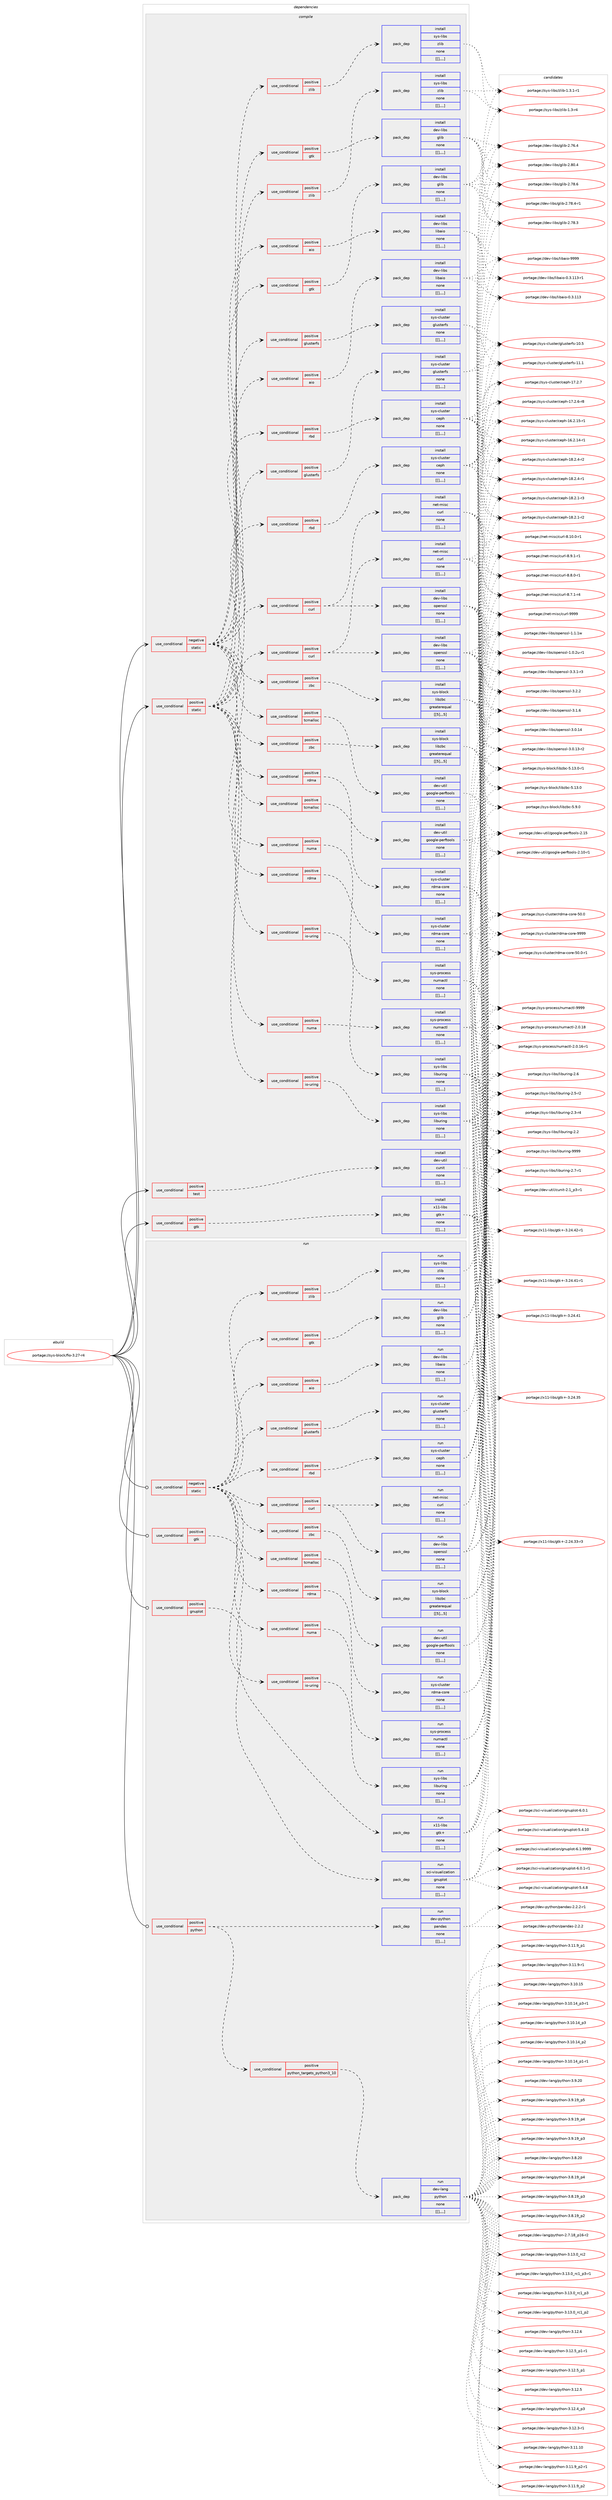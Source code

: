 digraph prolog {

# *************
# Graph options
# *************

newrank=true;
concentrate=true;
compound=true;
graph [rankdir=LR,fontname=Helvetica,fontsize=10,ranksep=1.5];#, ranksep=2.5, nodesep=0.2];
edge  [arrowhead=vee];
node  [fontname=Helvetica,fontsize=10];

# **********
# The ebuild
# **********

subgraph cluster_leftcol {
color=gray;
label=<<i>ebuild</i>>;
id [label="portage://sys-block/fio-3.27-r4", color=red, width=4, href="../sys-block/fio-3.27-r4.svg"];
}

# ****************
# The dependencies
# ****************

subgraph cluster_midcol {
color=gray;
label=<<i>dependencies</i>>;
subgraph cluster_compile {
fillcolor="#eeeeee";
style=filled;
label=<<i>compile</i>>;
subgraph cond117851 {
dependency444856 [label=<<TABLE BORDER="0" CELLBORDER="1" CELLSPACING="0" CELLPADDING="4"><TR><TD ROWSPAN="3" CELLPADDING="10">use_conditional</TD></TR><TR><TD>negative</TD></TR><TR><TD>static</TD></TR></TABLE>>, shape=none, color=red];
subgraph cond117852 {
dependency444857 [label=<<TABLE BORDER="0" CELLBORDER="1" CELLSPACING="0" CELLPADDING="4"><TR><TD ROWSPAN="3" CELLPADDING="10">use_conditional</TD></TR><TR><TD>positive</TD></TR><TR><TD>aio</TD></TR></TABLE>>, shape=none, color=red];
subgraph pack323935 {
dependency444858 [label=<<TABLE BORDER="0" CELLBORDER="1" CELLSPACING="0" CELLPADDING="4" WIDTH="220"><TR><TD ROWSPAN="6" CELLPADDING="30">pack_dep</TD></TR><TR><TD WIDTH="110">install</TD></TR><TR><TD>dev-libs</TD></TR><TR><TD>libaio</TD></TR><TR><TD>none</TD></TR><TR><TD>[[],,,,]</TD></TR></TABLE>>, shape=none, color=blue];
}
dependency444857:e -> dependency444858:w [weight=20,style="dashed",arrowhead="vee"];
}
dependency444856:e -> dependency444857:w [weight=20,style="dashed",arrowhead="vee"];
subgraph cond117853 {
dependency444859 [label=<<TABLE BORDER="0" CELLBORDER="1" CELLSPACING="0" CELLPADDING="4"><TR><TD ROWSPAN="3" CELLPADDING="10">use_conditional</TD></TR><TR><TD>positive</TD></TR><TR><TD>curl</TD></TR></TABLE>>, shape=none, color=red];
subgraph pack323936 {
dependency444860 [label=<<TABLE BORDER="0" CELLBORDER="1" CELLSPACING="0" CELLPADDING="4" WIDTH="220"><TR><TD ROWSPAN="6" CELLPADDING="30">pack_dep</TD></TR><TR><TD WIDTH="110">install</TD></TR><TR><TD>net-misc</TD></TR><TR><TD>curl</TD></TR><TR><TD>none</TD></TR><TR><TD>[[],,,,]</TD></TR></TABLE>>, shape=none, color=blue];
}
dependency444859:e -> dependency444860:w [weight=20,style="dashed",arrowhead="vee"];
subgraph pack323937 {
dependency444861 [label=<<TABLE BORDER="0" CELLBORDER="1" CELLSPACING="0" CELLPADDING="4" WIDTH="220"><TR><TD ROWSPAN="6" CELLPADDING="30">pack_dep</TD></TR><TR><TD WIDTH="110">install</TD></TR><TR><TD>dev-libs</TD></TR><TR><TD>openssl</TD></TR><TR><TD>none</TD></TR><TR><TD>[[],,,,]</TD></TR></TABLE>>, shape=none, color=blue];
}
dependency444859:e -> dependency444861:w [weight=20,style="dashed",arrowhead="vee"];
}
dependency444856:e -> dependency444859:w [weight=20,style="dashed",arrowhead="vee"];
subgraph cond117854 {
dependency444862 [label=<<TABLE BORDER="0" CELLBORDER="1" CELLSPACING="0" CELLPADDING="4"><TR><TD ROWSPAN="3" CELLPADDING="10">use_conditional</TD></TR><TR><TD>positive</TD></TR><TR><TD>glusterfs</TD></TR></TABLE>>, shape=none, color=red];
subgraph pack323938 {
dependency444863 [label=<<TABLE BORDER="0" CELLBORDER="1" CELLSPACING="0" CELLPADDING="4" WIDTH="220"><TR><TD ROWSPAN="6" CELLPADDING="30">pack_dep</TD></TR><TR><TD WIDTH="110">install</TD></TR><TR><TD>sys-cluster</TD></TR><TR><TD>glusterfs</TD></TR><TR><TD>none</TD></TR><TR><TD>[[],,,,]</TD></TR></TABLE>>, shape=none, color=blue];
}
dependency444862:e -> dependency444863:w [weight=20,style="dashed",arrowhead="vee"];
}
dependency444856:e -> dependency444862:w [weight=20,style="dashed",arrowhead="vee"];
subgraph cond117855 {
dependency444864 [label=<<TABLE BORDER="0" CELLBORDER="1" CELLSPACING="0" CELLPADDING="4"><TR><TD ROWSPAN="3" CELLPADDING="10">use_conditional</TD></TR><TR><TD>positive</TD></TR><TR><TD>gtk</TD></TR></TABLE>>, shape=none, color=red];
subgraph pack323939 {
dependency444865 [label=<<TABLE BORDER="0" CELLBORDER="1" CELLSPACING="0" CELLPADDING="4" WIDTH="220"><TR><TD ROWSPAN="6" CELLPADDING="30">pack_dep</TD></TR><TR><TD WIDTH="110">install</TD></TR><TR><TD>dev-libs</TD></TR><TR><TD>glib</TD></TR><TR><TD>none</TD></TR><TR><TD>[[],,,,]</TD></TR></TABLE>>, shape=none, color=blue];
}
dependency444864:e -> dependency444865:w [weight=20,style="dashed",arrowhead="vee"];
}
dependency444856:e -> dependency444864:w [weight=20,style="dashed",arrowhead="vee"];
subgraph cond117856 {
dependency444866 [label=<<TABLE BORDER="0" CELLBORDER="1" CELLSPACING="0" CELLPADDING="4"><TR><TD ROWSPAN="3" CELLPADDING="10">use_conditional</TD></TR><TR><TD>positive</TD></TR><TR><TD>io-uring</TD></TR></TABLE>>, shape=none, color=red];
subgraph pack323940 {
dependency444867 [label=<<TABLE BORDER="0" CELLBORDER="1" CELLSPACING="0" CELLPADDING="4" WIDTH="220"><TR><TD ROWSPAN="6" CELLPADDING="30">pack_dep</TD></TR><TR><TD WIDTH="110">install</TD></TR><TR><TD>sys-libs</TD></TR><TR><TD>liburing</TD></TR><TR><TD>none</TD></TR><TR><TD>[[],,,,]</TD></TR></TABLE>>, shape=none, color=blue];
}
dependency444866:e -> dependency444867:w [weight=20,style="dashed",arrowhead="vee"];
}
dependency444856:e -> dependency444866:w [weight=20,style="dashed",arrowhead="vee"];
subgraph cond117857 {
dependency444868 [label=<<TABLE BORDER="0" CELLBORDER="1" CELLSPACING="0" CELLPADDING="4"><TR><TD ROWSPAN="3" CELLPADDING="10">use_conditional</TD></TR><TR><TD>positive</TD></TR><TR><TD>numa</TD></TR></TABLE>>, shape=none, color=red];
subgraph pack323941 {
dependency444869 [label=<<TABLE BORDER="0" CELLBORDER="1" CELLSPACING="0" CELLPADDING="4" WIDTH="220"><TR><TD ROWSPAN="6" CELLPADDING="30">pack_dep</TD></TR><TR><TD WIDTH="110">install</TD></TR><TR><TD>sys-process</TD></TR><TR><TD>numactl</TD></TR><TR><TD>none</TD></TR><TR><TD>[[],,,,]</TD></TR></TABLE>>, shape=none, color=blue];
}
dependency444868:e -> dependency444869:w [weight=20,style="dashed",arrowhead="vee"];
}
dependency444856:e -> dependency444868:w [weight=20,style="dashed",arrowhead="vee"];
subgraph cond117858 {
dependency444870 [label=<<TABLE BORDER="0" CELLBORDER="1" CELLSPACING="0" CELLPADDING="4"><TR><TD ROWSPAN="3" CELLPADDING="10">use_conditional</TD></TR><TR><TD>positive</TD></TR><TR><TD>rbd</TD></TR></TABLE>>, shape=none, color=red];
subgraph pack323942 {
dependency444871 [label=<<TABLE BORDER="0" CELLBORDER="1" CELLSPACING="0" CELLPADDING="4" WIDTH="220"><TR><TD ROWSPAN="6" CELLPADDING="30">pack_dep</TD></TR><TR><TD WIDTH="110">install</TD></TR><TR><TD>sys-cluster</TD></TR><TR><TD>ceph</TD></TR><TR><TD>none</TD></TR><TR><TD>[[],,,,]</TD></TR></TABLE>>, shape=none, color=blue];
}
dependency444870:e -> dependency444871:w [weight=20,style="dashed",arrowhead="vee"];
}
dependency444856:e -> dependency444870:w [weight=20,style="dashed",arrowhead="vee"];
subgraph cond117859 {
dependency444872 [label=<<TABLE BORDER="0" CELLBORDER="1" CELLSPACING="0" CELLPADDING="4"><TR><TD ROWSPAN="3" CELLPADDING="10">use_conditional</TD></TR><TR><TD>positive</TD></TR><TR><TD>rdma</TD></TR></TABLE>>, shape=none, color=red];
subgraph pack323943 {
dependency444873 [label=<<TABLE BORDER="0" CELLBORDER="1" CELLSPACING="0" CELLPADDING="4" WIDTH="220"><TR><TD ROWSPAN="6" CELLPADDING="30">pack_dep</TD></TR><TR><TD WIDTH="110">install</TD></TR><TR><TD>sys-cluster</TD></TR><TR><TD>rdma-core</TD></TR><TR><TD>none</TD></TR><TR><TD>[[],,,,]</TD></TR></TABLE>>, shape=none, color=blue];
}
dependency444872:e -> dependency444873:w [weight=20,style="dashed",arrowhead="vee"];
}
dependency444856:e -> dependency444872:w [weight=20,style="dashed",arrowhead="vee"];
subgraph cond117860 {
dependency444874 [label=<<TABLE BORDER="0" CELLBORDER="1" CELLSPACING="0" CELLPADDING="4"><TR><TD ROWSPAN="3" CELLPADDING="10">use_conditional</TD></TR><TR><TD>positive</TD></TR><TR><TD>tcmalloc</TD></TR></TABLE>>, shape=none, color=red];
subgraph pack323944 {
dependency444875 [label=<<TABLE BORDER="0" CELLBORDER="1" CELLSPACING="0" CELLPADDING="4" WIDTH="220"><TR><TD ROWSPAN="6" CELLPADDING="30">pack_dep</TD></TR><TR><TD WIDTH="110">install</TD></TR><TR><TD>dev-util</TD></TR><TR><TD>google-perftools</TD></TR><TR><TD>none</TD></TR><TR><TD>[[],,,,]</TD></TR></TABLE>>, shape=none, color=blue];
}
dependency444874:e -> dependency444875:w [weight=20,style="dashed",arrowhead="vee"];
}
dependency444856:e -> dependency444874:w [weight=20,style="dashed",arrowhead="vee"];
subgraph cond117861 {
dependency444876 [label=<<TABLE BORDER="0" CELLBORDER="1" CELLSPACING="0" CELLPADDING="4"><TR><TD ROWSPAN="3" CELLPADDING="10">use_conditional</TD></TR><TR><TD>positive</TD></TR><TR><TD>zbc</TD></TR></TABLE>>, shape=none, color=red];
subgraph pack323945 {
dependency444877 [label=<<TABLE BORDER="0" CELLBORDER="1" CELLSPACING="0" CELLPADDING="4" WIDTH="220"><TR><TD ROWSPAN="6" CELLPADDING="30">pack_dep</TD></TR><TR><TD WIDTH="110">install</TD></TR><TR><TD>sys-block</TD></TR><TR><TD>libzbc</TD></TR><TR><TD>greaterequal</TD></TR><TR><TD>[[5],,,5]</TD></TR></TABLE>>, shape=none, color=blue];
}
dependency444876:e -> dependency444877:w [weight=20,style="dashed",arrowhead="vee"];
}
dependency444856:e -> dependency444876:w [weight=20,style="dashed",arrowhead="vee"];
subgraph cond117862 {
dependency444878 [label=<<TABLE BORDER="0" CELLBORDER="1" CELLSPACING="0" CELLPADDING="4"><TR><TD ROWSPAN="3" CELLPADDING="10">use_conditional</TD></TR><TR><TD>positive</TD></TR><TR><TD>zlib</TD></TR></TABLE>>, shape=none, color=red];
subgraph pack323946 {
dependency444879 [label=<<TABLE BORDER="0" CELLBORDER="1" CELLSPACING="0" CELLPADDING="4" WIDTH="220"><TR><TD ROWSPAN="6" CELLPADDING="30">pack_dep</TD></TR><TR><TD WIDTH="110">install</TD></TR><TR><TD>sys-libs</TD></TR><TR><TD>zlib</TD></TR><TR><TD>none</TD></TR><TR><TD>[[],,,,]</TD></TR></TABLE>>, shape=none, color=blue];
}
dependency444878:e -> dependency444879:w [weight=20,style="dashed",arrowhead="vee"];
}
dependency444856:e -> dependency444878:w [weight=20,style="dashed",arrowhead="vee"];
}
id:e -> dependency444856:w [weight=20,style="solid",arrowhead="vee"];
subgraph cond117863 {
dependency444880 [label=<<TABLE BORDER="0" CELLBORDER="1" CELLSPACING="0" CELLPADDING="4"><TR><TD ROWSPAN="3" CELLPADDING="10">use_conditional</TD></TR><TR><TD>positive</TD></TR><TR><TD>gtk</TD></TR></TABLE>>, shape=none, color=red];
subgraph pack323947 {
dependency444881 [label=<<TABLE BORDER="0" CELLBORDER="1" CELLSPACING="0" CELLPADDING="4" WIDTH="220"><TR><TD ROWSPAN="6" CELLPADDING="30">pack_dep</TD></TR><TR><TD WIDTH="110">install</TD></TR><TR><TD>x11-libs</TD></TR><TR><TD>gtk+</TD></TR><TR><TD>none</TD></TR><TR><TD>[[],,,,]</TD></TR></TABLE>>, shape=none, color=blue];
}
dependency444880:e -> dependency444881:w [weight=20,style="dashed",arrowhead="vee"];
}
id:e -> dependency444880:w [weight=20,style="solid",arrowhead="vee"];
subgraph cond117864 {
dependency444882 [label=<<TABLE BORDER="0" CELLBORDER="1" CELLSPACING="0" CELLPADDING="4"><TR><TD ROWSPAN="3" CELLPADDING="10">use_conditional</TD></TR><TR><TD>positive</TD></TR><TR><TD>static</TD></TR></TABLE>>, shape=none, color=red];
subgraph cond117865 {
dependency444883 [label=<<TABLE BORDER="0" CELLBORDER="1" CELLSPACING="0" CELLPADDING="4"><TR><TD ROWSPAN="3" CELLPADDING="10">use_conditional</TD></TR><TR><TD>positive</TD></TR><TR><TD>aio</TD></TR></TABLE>>, shape=none, color=red];
subgraph pack323948 {
dependency444884 [label=<<TABLE BORDER="0" CELLBORDER="1" CELLSPACING="0" CELLPADDING="4" WIDTH="220"><TR><TD ROWSPAN="6" CELLPADDING="30">pack_dep</TD></TR><TR><TD WIDTH="110">install</TD></TR><TR><TD>dev-libs</TD></TR><TR><TD>libaio</TD></TR><TR><TD>none</TD></TR><TR><TD>[[],,,,]</TD></TR></TABLE>>, shape=none, color=blue];
}
dependency444883:e -> dependency444884:w [weight=20,style="dashed",arrowhead="vee"];
}
dependency444882:e -> dependency444883:w [weight=20,style="dashed",arrowhead="vee"];
subgraph cond117866 {
dependency444885 [label=<<TABLE BORDER="0" CELLBORDER="1" CELLSPACING="0" CELLPADDING="4"><TR><TD ROWSPAN="3" CELLPADDING="10">use_conditional</TD></TR><TR><TD>positive</TD></TR><TR><TD>curl</TD></TR></TABLE>>, shape=none, color=red];
subgraph pack323949 {
dependency444886 [label=<<TABLE BORDER="0" CELLBORDER="1" CELLSPACING="0" CELLPADDING="4" WIDTH="220"><TR><TD ROWSPAN="6" CELLPADDING="30">pack_dep</TD></TR><TR><TD WIDTH="110">install</TD></TR><TR><TD>net-misc</TD></TR><TR><TD>curl</TD></TR><TR><TD>none</TD></TR><TR><TD>[[],,,,]</TD></TR></TABLE>>, shape=none, color=blue];
}
dependency444885:e -> dependency444886:w [weight=20,style="dashed",arrowhead="vee"];
subgraph pack323950 {
dependency444887 [label=<<TABLE BORDER="0" CELLBORDER="1" CELLSPACING="0" CELLPADDING="4" WIDTH="220"><TR><TD ROWSPAN="6" CELLPADDING="30">pack_dep</TD></TR><TR><TD WIDTH="110">install</TD></TR><TR><TD>dev-libs</TD></TR><TR><TD>openssl</TD></TR><TR><TD>none</TD></TR><TR><TD>[[],,,,]</TD></TR></TABLE>>, shape=none, color=blue];
}
dependency444885:e -> dependency444887:w [weight=20,style="dashed",arrowhead="vee"];
}
dependency444882:e -> dependency444885:w [weight=20,style="dashed",arrowhead="vee"];
subgraph cond117867 {
dependency444888 [label=<<TABLE BORDER="0" CELLBORDER="1" CELLSPACING="0" CELLPADDING="4"><TR><TD ROWSPAN="3" CELLPADDING="10">use_conditional</TD></TR><TR><TD>positive</TD></TR><TR><TD>glusterfs</TD></TR></TABLE>>, shape=none, color=red];
subgraph pack323951 {
dependency444889 [label=<<TABLE BORDER="0" CELLBORDER="1" CELLSPACING="0" CELLPADDING="4" WIDTH="220"><TR><TD ROWSPAN="6" CELLPADDING="30">pack_dep</TD></TR><TR><TD WIDTH="110">install</TD></TR><TR><TD>sys-cluster</TD></TR><TR><TD>glusterfs</TD></TR><TR><TD>none</TD></TR><TR><TD>[[],,,,]</TD></TR></TABLE>>, shape=none, color=blue];
}
dependency444888:e -> dependency444889:w [weight=20,style="dashed",arrowhead="vee"];
}
dependency444882:e -> dependency444888:w [weight=20,style="dashed",arrowhead="vee"];
subgraph cond117868 {
dependency444890 [label=<<TABLE BORDER="0" CELLBORDER="1" CELLSPACING="0" CELLPADDING="4"><TR><TD ROWSPAN="3" CELLPADDING="10">use_conditional</TD></TR><TR><TD>positive</TD></TR><TR><TD>gtk</TD></TR></TABLE>>, shape=none, color=red];
subgraph pack323952 {
dependency444891 [label=<<TABLE BORDER="0" CELLBORDER="1" CELLSPACING="0" CELLPADDING="4" WIDTH="220"><TR><TD ROWSPAN="6" CELLPADDING="30">pack_dep</TD></TR><TR><TD WIDTH="110">install</TD></TR><TR><TD>dev-libs</TD></TR><TR><TD>glib</TD></TR><TR><TD>none</TD></TR><TR><TD>[[],,,,]</TD></TR></TABLE>>, shape=none, color=blue];
}
dependency444890:e -> dependency444891:w [weight=20,style="dashed",arrowhead="vee"];
}
dependency444882:e -> dependency444890:w [weight=20,style="dashed",arrowhead="vee"];
subgraph cond117869 {
dependency444892 [label=<<TABLE BORDER="0" CELLBORDER="1" CELLSPACING="0" CELLPADDING="4"><TR><TD ROWSPAN="3" CELLPADDING="10">use_conditional</TD></TR><TR><TD>positive</TD></TR><TR><TD>io-uring</TD></TR></TABLE>>, shape=none, color=red];
subgraph pack323953 {
dependency444893 [label=<<TABLE BORDER="0" CELLBORDER="1" CELLSPACING="0" CELLPADDING="4" WIDTH="220"><TR><TD ROWSPAN="6" CELLPADDING="30">pack_dep</TD></TR><TR><TD WIDTH="110">install</TD></TR><TR><TD>sys-libs</TD></TR><TR><TD>liburing</TD></TR><TR><TD>none</TD></TR><TR><TD>[[],,,,]</TD></TR></TABLE>>, shape=none, color=blue];
}
dependency444892:e -> dependency444893:w [weight=20,style="dashed",arrowhead="vee"];
}
dependency444882:e -> dependency444892:w [weight=20,style="dashed",arrowhead="vee"];
subgraph cond117870 {
dependency444894 [label=<<TABLE BORDER="0" CELLBORDER="1" CELLSPACING="0" CELLPADDING="4"><TR><TD ROWSPAN="3" CELLPADDING="10">use_conditional</TD></TR><TR><TD>positive</TD></TR><TR><TD>numa</TD></TR></TABLE>>, shape=none, color=red];
subgraph pack323954 {
dependency444895 [label=<<TABLE BORDER="0" CELLBORDER="1" CELLSPACING="0" CELLPADDING="4" WIDTH="220"><TR><TD ROWSPAN="6" CELLPADDING="30">pack_dep</TD></TR><TR><TD WIDTH="110">install</TD></TR><TR><TD>sys-process</TD></TR><TR><TD>numactl</TD></TR><TR><TD>none</TD></TR><TR><TD>[[],,,,]</TD></TR></TABLE>>, shape=none, color=blue];
}
dependency444894:e -> dependency444895:w [weight=20,style="dashed",arrowhead="vee"];
}
dependency444882:e -> dependency444894:w [weight=20,style="dashed",arrowhead="vee"];
subgraph cond117871 {
dependency444896 [label=<<TABLE BORDER="0" CELLBORDER="1" CELLSPACING="0" CELLPADDING="4"><TR><TD ROWSPAN="3" CELLPADDING="10">use_conditional</TD></TR><TR><TD>positive</TD></TR><TR><TD>rbd</TD></TR></TABLE>>, shape=none, color=red];
subgraph pack323955 {
dependency444897 [label=<<TABLE BORDER="0" CELLBORDER="1" CELLSPACING="0" CELLPADDING="4" WIDTH="220"><TR><TD ROWSPAN="6" CELLPADDING="30">pack_dep</TD></TR><TR><TD WIDTH="110">install</TD></TR><TR><TD>sys-cluster</TD></TR><TR><TD>ceph</TD></TR><TR><TD>none</TD></TR><TR><TD>[[],,,,]</TD></TR></TABLE>>, shape=none, color=blue];
}
dependency444896:e -> dependency444897:w [weight=20,style="dashed",arrowhead="vee"];
}
dependency444882:e -> dependency444896:w [weight=20,style="dashed",arrowhead="vee"];
subgraph cond117872 {
dependency444898 [label=<<TABLE BORDER="0" CELLBORDER="1" CELLSPACING="0" CELLPADDING="4"><TR><TD ROWSPAN="3" CELLPADDING="10">use_conditional</TD></TR><TR><TD>positive</TD></TR><TR><TD>rdma</TD></TR></TABLE>>, shape=none, color=red];
subgraph pack323956 {
dependency444899 [label=<<TABLE BORDER="0" CELLBORDER="1" CELLSPACING="0" CELLPADDING="4" WIDTH="220"><TR><TD ROWSPAN="6" CELLPADDING="30">pack_dep</TD></TR><TR><TD WIDTH="110">install</TD></TR><TR><TD>sys-cluster</TD></TR><TR><TD>rdma-core</TD></TR><TR><TD>none</TD></TR><TR><TD>[[],,,,]</TD></TR></TABLE>>, shape=none, color=blue];
}
dependency444898:e -> dependency444899:w [weight=20,style="dashed",arrowhead="vee"];
}
dependency444882:e -> dependency444898:w [weight=20,style="dashed",arrowhead="vee"];
subgraph cond117873 {
dependency444900 [label=<<TABLE BORDER="0" CELLBORDER="1" CELLSPACING="0" CELLPADDING="4"><TR><TD ROWSPAN="3" CELLPADDING="10">use_conditional</TD></TR><TR><TD>positive</TD></TR><TR><TD>tcmalloc</TD></TR></TABLE>>, shape=none, color=red];
subgraph pack323957 {
dependency444901 [label=<<TABLE BORDER="0" CELLBORDER="1" CELLSPACING="0" CELLPADDING="4" WIDTH="220"><TR><TD ROWSPAN="6" CELLPADDING="30">pack_dep</TD></TR><TR><TD WIDTH="110">install</TD></TR><TR><TD>dev-util</TD></TR><TR><TD>google-perftools</TD></TR><TR><TD>none</TD></TR><TR><TD>[[],,,,]</TD></TR></TABLE>>, shape=none, color=blue];
}
dependency444900:e -> dependency444901:w [weight=20,style="dashed",arrowhead="vee"];
}
dependency444882:e -> dependency444900:w [weight=20,style="dashed",arrowhead="vee"];
subgraph cond117874 {
dependency444902 [label=<<TABLE BORDER="0" CELLBORDER="1" CELLSPACING="0" CELLPADDING="4"><TR><TD ROWSPAN="3" CELLPADDING="10">use_conditional</TD></TR><TR><TD>positive</TD></TR><TR><TD>zbc</TD></TR></TABLE>>, shape=none, color=red];
subgraph pack323958 {
dependency444903 [label=<<TABLE BORDER="0" CELLBORDER="1" CELLSPACING="0" CELLPADDING="4" WIDTH="220"><TR><TD ROWSPAN="6" CELLPADDING="30">pack_dep</TD></TR><TR><TD WIDTH="110">install</TD></TR><TR><TD>sys-block</TD></TR><TR><TD>libzbc</TD></TR><TR><TD>greaterequal</TD></TR><TR><TD>[[5],,,5]</TD></TR></TABLE>>, shape=none, color=blue];
}
dependency444902:e -> dependency444903:w [weight=20,style="dashed",arrowhead="vee"];
}
dependency444882:e -> dependency444902:w [weight=20,style="dashed",arrowhead="vee"];
subgraph cond117875 {
dependency444904 [label=<<TABLE BORDER="0" CELLBORDER="1" CELLSPACING="0" CELLPADDING="4"><TR><TD ROWSPAN="3" CELLPADDING="10">use_conditional</TD></TR><TR><TD>positive</TD></TR><TR><TD>zlib</TD></TR></TABLE>>, shape=none, color=red];
subgraph pack323959 {
dependency444905 [label=<<TABLE BORDER="0" CELLBORDER="1" CELLSPACING="0" CELLPADDING="4" WIDTH="220"><TR><TD ROWSPAN="6" CELLPADDING="30">pack_dep</TD></TR><TR><TD WIDTH="110">install</TD></TR><TR><TD>sys-libs</TD></TR><TR><TD>zlib</TD></TR><TR><TD>none</TD></TR><TR><TD>[[],,,,]</TD></TR></TABLE>>, shape=none, color=blue];
}
dependency444904:e -> dependency444905:w [weight=20,style="dashed",arrowhead="vee"];
}
dependency444882:e -> dependency444904:w [weight=20,style="dashed",arrowhead="vee"];
}
id:e -> dependency444882:w [weight=20,style="solid",arrowhead="vee"];
subgraph cond117876 {
dependency444906 [label=<<TABLE BORDER="0" CELLBORDER="1" CELLSPACING="0" CELLPADDING="4"><TR><TD ROWSPAN="3" CELLPADDING="10">use_conditional</TD></TR><TR><TD>positive</TD></TR><TR><TD>test</TD></TR></TABLE>>, shape=none, color=red];
subgraph pack323960 {
dependency444907 [label=<<TABLE BORDER="0" CELLBORDER="1" CELLSPACING="0" CELLPADDING="4" WIDTH="220"><TR><TD ROWSPAN="6" CELLPADDING="30">pack_dep</TD></TR><TR><TD WIDTH="110">install</TD></TR><TR><TD>dev-util</TD></TR><TR><TD>cunit</TD></TR><TR><TD>none</TD></TR><TR><TD>[[],,,,]</TD></TR></TABLE>>, shape=none, color=blue];
}
dependency444906:e -> dependency444907:w [weight=20,style="dashed",arrowhead="vee"];
}
id:e -> dependency444906:w [weight=20,style="solid",arrowhead="vee"];
}
subgraph cluster_compileandrun {
fillcolor="#eeeeee";
style=filled;
label=<<i>compile and run</i>>;
}
subgraph cluster_run {
fillcolor="#eeeeee";
style=filled;
label=<<i>run</i>>;
subgraph cond117877 {
dependency444908 [label=<<TABLE BORDER="0" CELLBORDER="1" CELLSPACING="0" CELLPADDING="4"><TR><TD ROWSPAN="3" CELLPADDING="10">use_conditional</TD></TR><TR><TD>negative</TD></TR><TR><TD>static</TD></TR></TABLE>>, shape=none, color=red];
subgraph cond117878 {
dependency444909 [label=<<TABLE BORDER="0" CELLBORDER="1" CELLSPACING="0" CELLPADDING="4"><TR><TD ROWSPAN="3" CELLPADDING="10">use_conditional</TD></TR><TR><TD>positive</TD></TR><TR><TD>aio</TD></TR></TABLE>>, shape=none, color=red];
subgraph pack323961 {
dependency444910 [label=<<TABLE BORDER="0" CELLBORDER="1" CELLSPACING="0" CELLPADDING="4" WIDTH="220"><TR><TD ROWSPAN="6" CELLPADDING="30">pack_dep</TD></TR><TR><TD WIDTH="110">run</TD></TR><TR><TD>dev-libs</TD></TR><TR><TD>libaio</TD></TR><TR><TD>none</TD></TR><TR><TD>[[],,,,]</TD></TR></TABLE>>, shape=none, color=blue];
}
dependency444909:e -> dependency444910:w [weight=20,style="dashed",arrowhead="vee"];
}
dependency444908:e -> dependency444909:w [weight=20,style="dashed",arrowhead="vee"];
subgraph cond117879 {
dependency444911 [label=<<TABLE BORDER="0" CELLBORDER="1" CELLSPACING="0" CELLPADDING="4"><TR><TD ROWSPAN="3" CELLPADDING="10">use_conditional</TD></TR><TR><TD>positive</TD></TR><TR><TD>curl</TD></TR></TABLE>>, shape=none, color=red];
subgraph pack323962 {
dependency444912 [label=<<TABLE BORDER="0" CELLBORDER="1" CELLSPACING="0" CELLPADDING="4" WIDTH="220"><TR><TD ROWSPAN="6" CELLPADDING="30">pack_dep</TD></TR><TR><TD WIDTH="110">run</TD></TR><TR><TD>net-misc</TD></TR><TR><TD>curl</TD></TR><TR><TD>none</TD></TR><TR><TD>[[],,,,]</TD></TR></TABLE>>, shape=none, color=blue];
}
dependency444911:e -> dependency444912:w [weight=20,style="dashed",arrowhead="vee"];
subgraph pack323963 {
dependency444913 [label=<<TABLE BORDER="0" CELLBORDER="1" CELLSPACING="0" CELLPADDING="4" WIDTH="220"><TR><TD ROWSPAN="6" CELLPADDING="30">pack_dep</TD></TR><TR><TD WIDTH="110">run</TD></TR><TR><TD>dev-libs</TD></TR><TR><TD>openssl</TD></TR><TR><TD>none</TD></TR><TR><TD>[[],,,,]</TD></TR></TABLE>>, shape=none, color=blue];
}
dependency444911:e -> dependency444913:w [weight=20,style="dashed",arrowhead="vee"];
}
dependency444908:e -> dependency444911:w [weight=20,style="dashed",arrowhead="vee"];
subgraph cond117880 {
dependency444914 [label=<<TABLE BORDER="0" CELLBORDER="1" CELLSPACING="0" CELLPADDING="4"><TR><TD ROWSPAN="3" CELLPADDING="10">use_conditional</TD></TR><TR><TD>positive</TD></TR><TR><TD>glusterfs</TD></TR></TABLE>>, shape=none, color=red];
subgraph pack323964 {
dependency444915 [label=<<TABLE BORDER="0" CELLBORDER="1" CELLSPACING="0" CELLPADDING="4" WIDTH="220"><TR><TD ROWSPAN="6" CELLPADDING="30">pack_dep</TD></TR><TR><TD WIDTH="110">run</TD></TR><TR><TD>sys-cluster</TD></TR><TR><TD>glusterfs</TD></TR><TR><TD>none</TD></TR><TR><TD>[[],,,,]</TD></TR></TABLE>>, shape=none, color=blue];
}
dependency444914:e -> dependency444915:w [weight=20,style="dashed",arrowhead="vee"];
}
dependency444908:e -> dependency444914:w [weight=20,style="dashed",arrowhead="vee"];
subgraph cond117881 {
dependency444916 [label=<<TABLE BORDER="0" CELLBORDER="1" CELLSPACING="0" CELLPADDING="4"><TR><TD ROWSPAN="3" CELLPADDING="10">use_conditional</TD></TR><TR><TD>positive</TD></TR><TR><TD>gtk</TD></TR></TABLE>>, shape=none, color=red];
subgraph pack323965 {
dependency444917 [label=<<TABLE BORDER="0" CELLBORDER="1" CELLSPACING="0" CELLPADDING="4" WIDTH="220"><TR><TD ROWSPAN="6" CELLPADDING="30">pack_dep</TD></TR><TR><TD WIDTH="110">run</TD></TR><TR><TD>dev-libs</TD></TR><TR><TD>glib</TD></TR><TR><TD>none</TD></TR><TR><TD>[[],,,,]</TD></TR></TABLE>>, shape=none, color=blue];
}
dependency444916:e -> dependency444917:w [weight=20,style="dashed",arrowhead="vee"];
}
dependency444908:e -> dependency444916:w [weight=20,style="dashed",arrowhead="vee"];
subgraph cond117882 {
dependency444918 [label=<<TABLE BORDER="0" CELLBORDER="1" CELLSPACING="0" CELLPADDING="4"><TR><TD ROWSPAN="3" CELLPADDING="10">use_conditional</TD></TR><TR><TD>positive</TD></TR><TR><TD>io-uring</TD></TR></TABLE>>, shape=none, color=red];
subgraph pack323966 {
dependency444919 [label=<<TABLE BORDER="0" CELLBORDER="1" CELLSPACING="0" CELLPADDING="4" WIDTH="220"><TR><TD ROWSPAN="6" CELLPADDING="30">pack_dep</TD></TR><TR><TD WIDTH="110">run</TD></TR><TR><TD>sys-libs</TD></TR><TR><TD>liburing</TD></TR><TR><TD>none</TD></TR><TR><TD>[[],,,,]</TD></TR></TABLE>>, shape=none, color=blue];
}
dependency444918:e -> dependency444919:w [weight=20,style="dashed",arrowhead="vee"];
}
dependency444908:e -> dependency444918:w [weight=20,style="dashed",arrowhead="vee"];
subgraph cond117883 {
dependency444920 [label=<<TABLE BORDER="0" CELLBORDER="1" CELLSPACING="0" CELLPADDING="4"><TR><TD ROWSPAN="3" CELLPADDING="10">use_conditional</TD></TR><TR><TD>positive</TD></TR><TR><TD>numa</TD></TR></TABLE>>, shape=none, color=red];
subgraph pack323967 {
dependency444921 [label=<<TABLE BORDER="0" CELLBORDER="1" CELLSPACING="0" CELLPADDING="4" WIDTH="220"><TR><TD ROWSPAN="6" CELLPADDING="30">pack_dep</TD></TR><TR><TD WIDTH="110">run</TD></TR><TR><TD>sys-process</TD></TR><TR><TD>numactl</TD></TR><TR><TD>none</TD></TR><TR><TD>[[],,,,]</TD></TR></TABLE>>, shape=none, color=blue];
}
dependency444920:e -> dependency444921:w [weight=20,style="dashed",arrowhead="vee"];
}
dependency444908:e -> dependency444920:w [weight=20,style="dashed",arrowhead="vee"];
subgraph cond117884 {
dependency444922 [label=<<TABLE BORDER="0" CELLBORDER="1" CELLSPACING="0" CELLPADDING="4"><TR><TD ROWSPAN="3" CELLPADDING="10">use_conditional</TD></TR><TR><TD>positive</TD></TR><TR><TD>rbd</TD></TR></TABLE>>, shape=none, color=red];
subgraph pack323968 {
dependency444923 [label=<<TABLE BORDER="0" CELLBORDER="1" CELLSPACING="0" CELLPADDING="4" WIDTH="220"><TR><TD ROWSPAN="6" CELLPADDING="30">pack_dep</TD></TR><TR><TD WIDTH="110">run</TD></TR><TR><TD>sys-cluster</TD></TR><TR><TD>ceph</TD></TR><TR><TD>none</TD></TR><TR><TD>[[],,,,]</TD></TR></TABLE>>, shape=none, color=blue];
}
dependency444922:e -> dependency444923:w [weight=20,style="dashed",arrowhead="vee"];
}
dependency444908:e -> dependency444922:w [weight=20,style="dashed",arrowhead="vee"];
subgraph cond117885 {
dependency444924 [label=<<TABLE BORDER="0" CELLBORDER="1" CELLSPACING="0" CELLPADDING="4"><TR><TD ROWSPAN="3" CELLPADDING="10">use_conditional</TD></TR><TR><TD>positive</TD></TR><TR><TD>rdma</TD></TR></TABLE>>, shape=none, color=red];
subgraph pack323969 {
dependency444925 [label=<<TABLE BORDER="0" CELLBORDER="1" CELLSPACING="0" CELLPADDING="4" WIDTH="220"><TR><TD ROWSPAN="6" CELLPADDING="30">pack_dep</TD></TR><TR><TD WIDTH="110">run</TD></TR><TR><TD>sys-cluster</TD></TR><TR><TD>rdma-core</TD></TR><TR><TD>none</TD></TR><TR><TD>[[],,,,]</TD></TR></TABLE>>, shape=none, color=blue];
}
dependency444924:e -> dependency444925:w [weight=20,style="dashed",arrowhead="vee"];
}
dependency444908:e -> dependency444924:w [weight=20,style="dashed",arrowhead="vee"];
subgraph cond117886 {
dependency444926 [label=<<TABLE BORDER="0" CELLBORDER="1" CELLSPACING="0" CELLPADDING="4"><TR><TD ROWSPAN="3" CELLPADDING="10">use_conditional</TD></TR><TR><TD>positive</TD></TR><TR><TD>tcmalloc</TD></TR></TABLE>>, shape=none, color=red];
subgraph pack323970 {
dependency444927 [label=<<TABLE BORDER="0" CELLBORDER="1" CELLSPACING="0" CELLPADDING="4" WIDTH="220"><TR><TD ROWSPAN="6" CELLPADDING="30">pack_dep</TD></TR><TR><TD WIDTH="110">run</TD></TR><TR><TD>dev-util</TD></TR><TR><TD>google-perftools</TD></TR><TR><TD>none</TD></TR><TR><TD>[[],,,,]</TD></TR></TABLE>>, shape=none, color=blue];
}
dependency444926:e -> dependency444927:w [weight=20,style="dashed",arrowhead="vee"];
}
dependency444908:e -> dependency444926:w [weight=20,style="dashed",arrowhead="vee"];
subgraph cond117887 {
dependency444928 [label=<<TABLE BORDER="0" CELLBORDER="1" CELLSPACING="0" CELLPADDING="4"><TR><TD ROWSPAN="3" CELLPADDING="10">use_conditional</TD></TR><TR><TD>positive</TD></TR><TR><TD>zbc</TD></TR></TABLE>>, shape=none, color=red];
subgraph pack323971 {
dependency444929 [label=<<TABLE BORDER="0" CELLBORDER="1" CELLSPACING="0" CELLPADDING="4" WIDTH="220"><TR><TD ROWSPAN="6" CELLPADDING="30">pack_dep</TD></TR><TR><TD WIDTH="110">run</TD></TR><TR><TD>sys-block</TD></TR><TR><TD>libzbc</TD></TR><TR><TD>greaterequal</TD></TR><TR><TD>[[5],,,5]</TD></TR></TABLE>>, shape=none, color=blue];
}
dependency444928:e -> dependency444929:w [weight=20,style="dashed",arrowhead="vee"];
}
dependency444908:e -> dependency444928:w [weight=20,style="dashed",arrowhead="vee"];
subgraph cond117888 {
dependency444930 [label=<<TABLE BORDER="0" CELLBORDER="1" CELLSPACING="0" CELLPADDING="4"><TR><TD ROWSPAN="3" CELLPADDING="10">use_conditional</TD></TR><TR><TD>positive</TD></TR><TR><TD>zlib</TD></TR></TABLE>>, shape=none, color=red];
subgraph pack323972 {
dependency444931 [label=<<TABLE BORDER="0" CELLBORDER="1" CELLSPACING="0" CELLPADDING="4" WIDTH="220"><TR><TD ROWSPAN="6" CELLPADDING="30">pack_dep</TD></TR><TR><TD WIDTH="110">run</TD></TR><TR><TD>sys-libs</TD></TR><TR><TD>zlib</TD></TR><TR><TD>none</TD></TR><TR><TD>[[],,,,]</TD></TR></TABLE>>, shape=none, color=blue];
}
dependency444930:e -> dependency444931:w [weight=20,style="dashed",arrowhead="vee"];
}
dependency444908:e -> dependency444930:w [weight=20,style="dashed",arrowhead="vee"];
}
id:e -> dependency444908:w [weight=20,style="solid",arrowhead="odot"];
subgraph cond117889 {
dependency444932 [label=<<TABLE BORDER="0" CELLBORDER="1" CELLSPACING="0" CELLPADDING="4"><TR><TD ROWSPAN="3" CELLPADDING="10">use_conditional</TD></TR><TR><TD>positive</TD></TR><TR><TD>gnuplot</TD></TR></TABLE>>, shape=none, color=red];
subgraph pack323973 {
dependency444933 [label=<<TABLE BORDER="0" CELLBORDER="1" CELLSPACING="0" CELLPADDING="4" WIDTH="220"><TR><TD ROWSPAN="6" CELLPADDING="30">pack_dep</TD></TR><TR><TD WIDTH="110">run</TD></TR><TR><TD>sci-visualization</TD></TR><TR><TD>gnuplot</TD></TR><TR><TD>none</TD></TR><TR><TD>[[],,,,]</TD></TR></TABLE>>, shape=none, color=blue];
}
dependency444932:e -> dependency444933:w [weight=20,style="dashed",arrowhead="vee"];
}
id:e -> dependency444932:w [weight=20,style="solid",arrowhead="odot"];
subgraph cond117890 {
dependency444934 [label=<<TABLE BORDER="0" CELLBORDER="1" CELLSPACING="0" CELLPADDING="4"><TR><TD ROWSPAN="3" CELLPADDING="10">use_conditional</TD></TR><TR><TD>positive</TD></TR><TR><TD>gtk</TD></TR></TABLE>>, shape=none, color=red];
subgraph pack323974 {
dependency444935 [label=<<TABLE BORDER="0" CELLBORDER="1" CELLSPACING="0" CELLPADDING="4" WIDTH="220"><TR><TD ROWSPAN="6" CELLPADDING="30">pack_dep</TD></TR><TR><TD WIDTH="110">run</TD></TR><TR><TD>x11-libs</TD></TR><TR><TD>gtk+</TD></TR><TR><TD>none</TD></TR><TR><TD>[[],,,,]</TD></TR></TABLE>>, shape=none, color=blue];
}
dependency444934:e -> dependency444935:w [weight=20,style="dashed",arrowhead="vee"];
}
id:e -> dependency444934:w [weight=20,style="solid",arrowhead="odot"];
subgraph cond117891 {
dependency444936 [label=<<TABLE BORDER="0" CELLBORDER="1" CELLSPACING="0" CELLPADDING="4"><TR><TD ROWSPAN="3" CELLPADDING="10">use_conditional</TD></TR><TR><TD>positive</TD></TR><TR><TD>python</TD></TR></TABLE>>, shape=none, color=red];
subgraph cond117892 {
dependency444937 [label=<<TABLE BORDER="0" CELLBORDER="1" CELLSPACING="0" CELLPADDING="4"><TR><TD ROWSPAN="3" CELLPADDING="10">use_conditional</TD></TR><TR><TD>positive</TD></TR><TR><TD>python_targets_python3_10</TD></TR></TABLE>>, shape=none, color=red];
subgraph pack323975 {
dependency444938 [label=<<TABLE BORDER="0" CELLBORDER="1" CELLSPACING="0" CELLPADDING="4" WIDTH="220"><TR><TD ROWSPAN="6" CELLPADDING="30">pack_dep</TD></TR><TR><TD WIDTH="110">run</TD></TR><TR><TD>dev-lang</TD></TR><TR><TD>python</TD></TR><TR><TD>none</TD></TR><TR><TD>[[],,,,]</TD></TR></TABLE>>, shape=none, color=blue];
}
dependency444937:e -> dependency444938:w [weight=20,style="dashed",arrowhead="vee"];
}
dependency444936:e -> dependency444937:w [weight=20,style="dashed",arrowhead="vee"];
subgraph pack323976 {
dependency444939 [label=<<TABLE BORDER="0" CELLBORDER="1" CELLSPACING="0" CELLPADDING="4" WIDTH="220"><TR><TD ROWSPAN="6" CELLPADDING="30">pack_dep</TD></TR><TR><TD WIDTH="110">run</TD></TR><TR><TD>dev-python</TD></TR><TR><TD>pandas</TD></TR><TR><TD>none</TD></TR><TR><TD>[[],,,,]</TD></TR></TABLE>>, shape=none, color=blue];
}
dependency444936:e -> dependency444939:w [weight=20,style="dashed",arrowhead="vee"];
}
id:e -> dependency444936:w [weight=20,style="solid",arrowhead="odot"];
}
}

# **************
# The candidates
# **************

subgraph cluster_choices {
rank=same;
color=gray;
label=<<i>candidates</i>>;

subgraph choice323935 {
color=black;
nodesep=1;
choice10010111845108105981154710810598971051114557575757 [label="portage://dev-libs/libaio-9999", color=red, width=4,href="../dev-libs/libaio-9999.svg"];
choice100101118451081059811547108105989710511145484651464949514511449 [label="portage://dev-libs/libaio-0.3.113-r1", color=red, width=4,href="../dev-libs/libaio-0.3.113-r1.svg"];
choice10010111845108105981154710810598971051114548465146494951 [label="portage://dev-libs/libaio-0.3.113", color=red, width=4,href="../dev-libs/libaio-0.3.113.svg"];
dependency444858:e -> choice10010111845108105981154710810598971051114557575757:w [style=dotted,weight="100"];
dependency444858:e -> choice100101118451081059811547108105989710511145484651464949514511449:w [style=dotted,weight="100"];
dependency444858:e -> choice10010111845108105981154710810598971051114548465146494951:w [style=dotted,weight="100"];
}
subgraph choice323936 {
color=black;
nodesep=1;
choice110101116451091051159947991171141084557575757 [label="portage://net-misc/curl-9999", color=red, width=4,href="../net-misc/curl-9999.svg"];
choice11010111645109105115994799117114108455646494846484511449 [label="portage://net-misc/curl-8.10.0-r1", color=red, width=4,href="../net-misc/curl-8.10.0-r1.svg"];
choice110101116451091051159947991171141084556465746494511449 [label="portage://net-misc/curl-8.9.1-r1", color=red, width=4,href="../net-misc/curl-8.9.1-r1.svg"];
choice110101116451091051159947991171141084556465646484511449 [label="portage://net-misc/curl-8.8.0-r1", color=red, width=4,href="../net-misc/curl-8.8.0-r1.svg"];
choice110101116451091051159947991171141084556465546494511452 [label="portage://net-misc/curl-8.7.1-r4", color=red, width=4,href="../net-misc/curl-8.7.1-r4.svg"];
dependency444860:e -> choice110101116451091051159947991171141084557575757:w [style=dotted,weight="100"];
dependency444860:e -> choice11010111645109105115994799117114108455646494846484511449:w [style=dotted,weight="100"];
dependency444860:e -> choice110101116451091051159947991171141084556465746494511449:w [style=dotted,weight="100"];
dependency444860:e -> choice110101116451091051159947991171141084556465646484511449:w [style=dotted,weight="100"];
dependency444860:e -> choice110101116451091051159947991171141084556465546494511452:w [style=dotted,weight="100"];
}
subgraph choice323937 {
color=black;
nodesep=1;
choice1001011184510810598115471111121011101151151084551465146494511451 [label="portage://dev-libs/openssl-3.3.1-r3", color=red, width=4,href="../dev-libs/openssl-3.3.1-r3.svg"];
choice100101118451081059811547111112101110115115108455146504650 [label="portage://dev-libs/openssl-3.2.2", color=red, width=4,href="../dev-libs/openssl-3.2.2.svg"];
choice100101118451081059811547111112101110115115108455146494654 [label="portage://dev-libs/openssl-3.1.6", color=red, width=4,href="../dev-libs/openssl-3.1.6.svg"];
choice10010111845108105981154711111210111011511510845514648464952 [label="portage://dev-libs/openssl-3.0.14", color=red, width=4,href="../dev-libs/openssl-3.0.14.svg"];
choice100101118451081059811547111112101110115115108455146484649514511450 [label="portage://dev-libs/openssl-3.0.13-r2", color=red, width=4,href="../dev-libs/openssl-3.0.13-r2.svg"];
choice100101118451081059811547111112101110115115108454946494649119 [label="portage://dev-libs/openssl-1.1.1w", color=red, width=4,href="../dev-libs/openssl-1.1.1w.svg"];
choice1001011184510810598115471111121011101151151084549464846501174511449 [label="portage://dev-libs/openssl-1.0.2u-r1", color=red, width=4,href="../dev-libs/openssl-1.0.2u-r1.svg"];
dependency444861:e -> choice1001011184510810598115471111121011101151151084551465146494511451:w [style=dotted,weight="100"];
dependency444861:e -> choice100101118451081059811547111112101110115115108455146504650:w [style=dotted,weight="100"];
dependency444861:e -> choice100101118451081059811547111112101110115115108455146494654:w [style=dotted,weight="100"];
dependency444861:e -> choice10010111845108105981154711111210111011511510845514648464952:w [style=dotted,weight="100"];
dependency444861:e -> choice100101118451081059811547111112101110115115108455146484649514511450:w [style=dotted,weight="100"];
dependency444861:e -> choice100101118451081059811547111112101110115115108454946494649119:w [style=dotted,weight="100"];
dependency444861:e -> choice1001011184510810598115471111121011101151151084549464846501174511449:w [style=dotted,weight="100"];
}
subgraph choice323938 {
color=black;
nodesep=1;
choice1151211154599108117115116101114471031081171151161011141021154549494649 [label="portage://sys-cluster/glusterfs-11.1", color=red, width=4,href="../sys-cluster/glusterfs-11.1.svg"];
choice1151211154599108117115116101114471031081171151161011141021154549484653 [label="portage://sys-cluster/glusterfs-10.5", color=red, width=4,href="../sys-cluster/glusterfs-10.5.svg"];
dependency444863:e -> choice1151211154599108117115116101114471031081171151161011141021154549494649:w [style=dotted,weight="100"];
dependency444863:e -> choice1151211154599108117115116101114471031081171151161011141021154549484653:w [style=dotted,weight="100"];
}
subgraph choice323939 {
color=black;
nodesep=1;
choice1001011184510810598115471031081059845504656484652 [label="portage://dev-libs/glib-2.80.4", color=red, width=4,href="../dev-libs/glib-2.80.4.svg"];
choice1001011184510810598115471031081059845504655564654 [label="portage://dev-libs/glib-2.78.6", color=red, width=4,href="../dev-libs/glib-2.78.6.svg"];
choice10010111845108105981154710310810598455046555646524511449 [label="portage://dev-libs/glib-2.78.4-r1", color=red, width=4,href="../dev-libs/glib-2.78.4-r1.svg"];
choice1001011184510810598115471031081059845504655564651 [label="portage://dev-libs/glib-2.78.3", color=red, width=4,href="../dev-libs/glib-2.78.3.svg"];
choice1001011184510810598115471031081059845504655544652 [label="portage://dev-libs/glib-2.76.4", color=red, width=4,href="../dev-libs/glib-2.76.4.svg"];
dependency444865:e -> choice1001011184510810598115471031081059845504656484652:w [style=dotted,weight="100"];
dependency444865:e -> choice1001011184510810598115471031081059845504655564654:w [style=dotted,weight="100"];
dependency444865:e -> choice10010111845108105981154710310810598455046555646524511449:w [style=dotted,weight="100"];
dependency444865:e -> choice1001011184510810598115471031081059845504655564651:w [style=dotted,weight="100"];
dependency444865:e -> choice1001011184510810598115471031081059845504655544652:w [style=dotted,weight="100"];
}
subgraph choice323940 {
color=black;
nodesep=1;
choice115121115451081059811547108105981171141051101034557575757 [label="portage://sys-libs/liburing-9999", color=red, width=4,href="../sys-libs/liburing-9999.svg"];
choice11512111545108105981154710810598117114105110103455046554511449 [label="portage://sys-libs/liburing-2.7-r1", color=red, width=4,href="../sys-libs/liburing-2.7-r1.svg"];
choice1151211154510810598115471081059811711410511010345504654 [label="portage://sys-libs/liburing-2.6", color=red, width=4,href="../sys-libs/liburing-2.6.svg"];
choice11512111545108105981154710810598117114105110103455046534511450 [label="portage://sys-libs/liburing-2.5-r2", color=red, width=4,href="../sys-libs/liburing-2.5-r2.svg"];
choice11512111545108105981154710810598117114105110103455046514511452 [label="portage://sys-libs/liburing-2.3-r4", color=red, width=4,href="../sys-libs/liburing-2.3-r4.svg"];
choice1151211154510810598115471081059811711410511010345504650 [label="portage://sys-libs/liburing-2.2", color=red, width=4,href="../sys-libs/liburing-2.2.svg"];
dependency444867:e -> choice115121115451081059811547108105981171141051101034557575757:w [style=dotted,weight="100"];
dependency444867:e -> choice11512111545108105981154710810598117114105110103455046554511449:w [style=dotted,weight="100"];
dependency444867:e -> choice1151211154510810598115471081059811711410511010345504654:w [style=dotted,weight="100"];
dependency444867:e -> choice11512111545108105981154710810598117114105110103455046534511450:w [style=dotted,weight="100"];
dependency444867:e -> choice11512111545108105981154710810598117114105110103455046514511452:w [style=dotted,weight="100"];
dependency444867:e -> choice1151211154510810598115471081059811711410511010345504650:w [style=dotted,weight="100"];
}
subgraph choice323941 {
color=black;
nodesep=1;
choice11512111545112114111991011151154711011710997991161084557575757 [label="portage://sys-process/numactl-9999", color=red, width=4,href="../sys-process/numactl-9999.svg"];
choice115121115451121141119910111511547110117109979911610845504648464956 [label="portage://sys-process/numactl-2.0.18", color=red, width=4,href="../sys-process/numactl-2.0.18.svg"];
choice1151211154511211411199101115115471101171099799116108455046484649544511449 [label="portage://sys-process/numactl-2.0.16-r1", color=red, width=4,href="../sys-process/numactl-2.0.16-r1.svg"];
dependency444869:e -> choice11512111545112114111991011151154711011710997991161084557575757:w [style=dotted,weight="100"];
dependency444869:e -> choice115121115451121141119910111511547110117109979911610845504648464956:w [style=dotted,weight="100"];
dependency444869:e -> choice1151211154511211411199101115115471101171099799116108455046484649544511449:w [style=dotted,weight="100"];
}
subgraph choice323942 {
color=black;
nodesep=1;
choice11512111545991081171151161011144799101112104454956465046524511450 [label="portage://sys-cluster/ceph-18.2.4-r2", color=red, width=4,href="../sys-cluster/ceph-18.2.4-r2.svg"];
choice11512111545991081171151161011144799101112104454956465046524511449 [label="portage://sys-cluster/ceph-18.2.4-r1", color=red, width=4,href="../sys-cluster/ceph-18.2.4-r1.svg"];
choice11512111545991081171151161011144799101112104454956465046494511451 [label="portage://sys-cluster/ceph-18.2.1-r3", color=red, width=4,href="../sys-cluster/ceph-18.2.1-r3.svg"];
choice11512111545991081171151161011144799101112104454956465046494511450 [label="portage://sys-cluster/ceph-18.2.1-r2", color=red, width=4,href="../sys-cluster/ceph-18.2.1-r2.svg"];
choice1151211154599108117115116101114479910111210445495546504655 [label="portage://sys-cluster/ceph-17.2.7", color=red, width=4,href="../sys-cluster/ceph-17.2.7.svg"];
choice11512111545991081171151161011144799101112104454955465046544511456 [label="portage://sys-cluster/ceph-17.2.6-r8", color=red, width=4,href="../sys-cluster/ceph-17.2.6-r8.svg"];
choice1151211154599108117115116101114479910111210445495446504649534511449 [label="portage://sys-cluster/ceph-16.2.15-r1", color=red, width=4,href="../sys-cluster/ceph-16.2.15-r1.svg"];
choice1151211154599108117115116101114479910111210445495446504649524511449 [label="portage://sys-cluster/ceph-16.2.14-r1", color=red, width=4,href="../sys-cluster/ceph-16.2.14-r1.svg"];
dependency444871:e -> choice11512111545991081171151161011144799101112104454956465046524511450:w [style=dotted,weight="100"];
dependency444871:e -> choice11512111545991081171151161011144799101112104454956465046524511449:w [style=dotted,weight="100"];
dependency444871:e -> choice11512111545991081171151161011144799101112104454956465046494511451:w [style=dotted,weight="100"];
dependency444871:e -> choice11512111545991081171151161011144799101112104454956465046494511450:w [style=dotted,weight="100"];
dependency444871:e -> choice1151211154599108117115116101114479910111210445495546504655:w [style=dotted,weight="100"];
dependency444871:e -> choice11512111545991081171151161011144799101112104454955465046544511456:w [style=dotted,weight="100"];
dependency444871:e -> choice1151211154599108117115116101114479910111210445495446504649534511449:w [style=dotted,weight="100"];
dependency444871:e -> choice1151211154599108117115116101114479910111210445495446504649524511449:w [style=dotted,weight="100"];
}
subgraph choice323943 {
color=black;
nodesep=1;
choice1151211154599108117115116101114471141001099745991111141014557575757 [label="portage://sys-cluster/rdma-core-9999", color=red, width=4,href="../sys-cluster/rdma-core-9999.svg"];
choice11512111545991081171151161011144711410010997459911111410145534846484511449 [label="portage://sys-cluster/rdma-core-50.0-r1", color=red, width=4,href="../sys-cluster/rdma-core-50.0-r1.svg"];
choice1151211154599108117115116101114471141001099745991111141014553484648 [label="portage://sys-cluster/rdma-core-50.0", color=red, width=4,href="../sys-cluster/rdma-core-50.0.svg"];
dependency444873:e -> choice1151211154599108117115116101114471141001099745991111141014557575757:w [style=dotted,weight="100"];
dependency444873:e -> choice11512111545991081171151161011144711410010997459911111410145534846484511449:w [style=dotted,weight="100"];
dependency444873:e -> choice1151211154599108117115116101114471141001099745991111141014553484648:w [style=dotted,weight="100"];
}
subgraph choice323944 {
color=black;
nodesep=1;
choice1001011184511711610510847103111111103108101451121011141021161111111081154550464953 [label="portage://dev-util/google-perftools-2.15", color=red, width=4,href="../dev-util/google-perftools-2.15.svg"];
choice10010111845117116105108471031111111031081014511210111410211611111110811545504649484511449 [label="portage://dev-util/google-perftools-2.10-r1", color=red, width=4,href="../dev-util/google-perftools-2.10-r1.svg"];
dependency444875:e -> choice1001011184511711610510847103111111103108101451121011141021161111111081154550464953:w [style=dotted,weight="100"];
dependency444875:e -> choice10010111845117116105108471031111111031081014511210111410211611111110811545504649484511449:w [style=dotted,weight="100"];
}
subgraph choice323945 {
color=black;
nodesep=1;
choice11512111545981081119910747108105981229899455346495146484511449 [label="portage://sys-block/libzbc-5.13.0-r1", color=red, width=4,href="../sys-block/libzbc-5.13.0-r1.svg"];
choice1151211154598108111991074710810598122989945534649514648 [label="portage://sys-block/libzbc-5.13.0", color=red, width=4,href="../sys-block/libzbc-5.13.0.svg"];
choice11512111545981081119910747108105981229899455346574648 [label="portage://sys-block/libzbc-5.9.0", color=red, width=4,href="../sys-block/libzbc-5.9.0.svg"];
dependency444877:e -> choice11512111545981081119910747108105981229899455346495146484511449:w [style=dotted,weight="100"];
dependency444877:e -> choice1151211154598108111991074710810598122989945534649514648:w [style=dotted,weight="100"];
dependency444877:e -> choice11512111545981081119910747108105981229899455346574648:w [style=dotted,weight="100"];
}
subgraph choice323946 {
color=black;
nodesep=1;
choice115121115451081059811547122108105984549465146494511449 [label="portage://sys-libs/zlib-1.3.1-r1", color=red, width=4,href="../sys-libs/zlib-1.3.1-r1.svg"];
choice11512111545108105981154712210810598454946514511452 [label="portage://sys-libs/zlib-1.3-r4", color=red, width=4,href="../sys-libs/zlib-1.3-r4.svg"];
dependency444879:e -> choice115121115451081059811547122108105984549465146494511449:w [style=dotted,weight="100"];
dependency444879:e -> choice11512111545108105981154712210810598454946514511452:w [style=dotted,weight="100"];
}
subgraph choice323947 {
color=black;
nodesep=1;
choice12049494510810598115471031161074345514650524652504511449 [label="portage://x11-libs/gtk+-3.24.42-r1", color=red, width=4,href="../x11-libs/gtk+-3.24.42-r1.svg"];
choice12049494510810598115471031161074345514650524652494511449 [label="portage://x11-libs/gtk+-3.24.41-r1", color=red, width=4,href="../x11-libs/gtk+-3.24.41-r1.svg"];
choice1204949451081059811547103116107434551465052465249 [label="portage://x11-libs/gtk+-3.24.41", color=red, width=4,href="../x11-libs/gtk+-3.24.41.svg"];
choice1204949451081059811547103116107434551465052465153 [label="portage://x11-libs/gtk+-3.24.35", color=red, width=4,href="../x11-libs/gtk+-3.24.35.svg"];
choice12049494510810598115471031161074345504650524651514511451 [label="portage://x11-libs/gtk+-2.24.33-r3", color=red, width=4,href="../x11-libs/gtk+-2.24.33-r3.svg"];
dependency444881:e -> choice12049494510810598115471031161074345514650524652504511449:w [style=dotted,weight="100"];
dependency444881:e -> choice12049494510810598115471031161074345514650524652494511449:w [style=dotted,weight="100"];
dependency444881:e -> choice1204949451081059811547103116107434551465052465249:w [style=dotted,weight="100"];
dependency444881:e -> choice1204949451081059811547103116107434551465052465153:w [style=dotted,weight="100"];
dependency444881:e -> choice12049494510810598115471031161074345504650524651514511451:w [style=dotted,weight="100"];
}
subgraph choice323948 {
color=black;
nodesep=1;
choice10010111845108105981154710810598971051114557575757 [label="portage://dev-libs/libaio-9999", color=red, width=4,href="../dev-libs/libaio-9999.svg"];
choice100101118451081059811547108105989710511145484651464949514511449 [label="portage://dev-libs/libaio-0.3.113-r1", color=red, width=4,href="../dev-libs/libaio-0.3.113-r1.svg"];
choice10010111845108105981154710810598971051114548465146494951 [label="portage://dev-libs/libaio-0.3.113", color=red, width=4,href="../dev-libs/libaio-0.3.113.svg"];
dependency444884:e -> choice10010111845108105981154710810598971051114557575757:w [style=dotted,weight="100"];
dependency444884:e -> choice100101118451081059811547108105989710511145484651464949514511449:w [style=dotted,weight="100"];
dependency444884:e -> choice10010111845108105981154710810598971051114548465146494951:w [style=dotted,weight="100"];
}
subgraph choice323949 {
color=black;
nodesep=1;
choice110101116451091051159947991171141084557575757 [label="portage://net-misc/curl-9999", color=red, width=4,href="../net-misc/curl-9999.svg"];
choice11010111645109105115994799117114108455646494846484511449 [label="portage://net-misc/curl-8.10.0-r1", color=red, width=4,href="../net-misc/curl-8.10.0-r1.svg"];
choice110101116451091051159947991171141084556465746494511449 [label="portage://net-misc/curl-8.9.1-r1", color=red, width=4,href="../net-misc/curl-8.9.1-r1.svg"];
choice110101116451091051159947991171141084556465646484511449 [label="portage://net-misc/curl-8.8.0-r1", color=red, width=4,href="../net-misc/curl-8.8.0-r1.svg"];
choice110101116451091051159947991171141084556465546494511452 [label="portage://net-misc/curl-8.7.1-r4", color=red, width=4,href="../net-misc/curl-8.7.1-r4.svg"];
dependency444886:e -> choice110101116451091051159947991171141084557575757:w [style=dotted,weight="100"];
dependency444886:e -> choice11010111645109105115994799117114108455646494846484511449:w [style=dotted,weight="100"];
dependency444886:e -> choice110101116451091051159947991171141084556465746494511449:w [style=dotted,weight="100"];
dependency444886:e -> choice110101116451091051159947991171141084556465646484511449:w [style=dotted,weight="100"];
dependency444886:e -> choice110101116451091051159947991171141084556465546494511452:w [style=dotted,weight="100"];
}
subgraph choice323950 {
color=black;
nodesep=1;
choice1001011184510810598115471111121011101151151084551465146494511451 [label="portage://dev-libs/openssl-3.3.1-r3", color=red, width=4,href="../dev-libs/openssl-3.3.1-r3.svg"];
choice100101118451081059811547111112101110115115108455146504650 [label="portage://dev-libs/openssl-3.2.2", color=red, width=4,href="../dev-libs/openssl-3.2.2.svg"];
choice100101118451081059811547111112101110115115108455146494654 [label="portage://dev-libs/openssl-3.1.6", color=red, width=4,href="../dev-libs/openssl-3.1.6.svg"];
choice10010111845108105981154711111210111011511510845514648464952 [label="portage://dev-libs/openssl-3.0.14", color=red, width=4,href="../dev-libs/openssl-3.0.14.svg"];
choice100101118451081059811547111112101110115115108455146484649514511450 [label="portage://dev-libs/openssl-3.0.13-r2", color=red, width=4,href="../dev-libs/openssl-3.0.13-r2.svg"];
choice100101118451081059811547111112101110115115108454946494649119 [label="portage://dev-libs/openssl-1.1.1w", color=red, width=4,href="../dev-libs/openssl-1.1.1w.svg"];
choice1001011184510810598115471111121011101151151084549464846501174511449 [label="portage://dev-libs/openssl-1.0.2u-r1", color=red, width=4,href="../dev-libs/openssl-1.0.2u-r1.svg"];
dependency444887:e -> choice1001011184510810598115471111121011101151151084551465146494511451:w [style=dotted,weight="100"];
dependency444887:e -> choice100101118451081059811547111112101110115115108455146504650:w [style=dotted,weight="100"];
dependency444887:e -> choice100101118451081059811547111112101110115115108455146494654:w [style=dotted,weight="100"];
dependency444887:e -> choice10010111845108105981154711111210111011511510845514648464952:w [style=dotted,weight="100"];
dependency444887:e -> choice100101118451081059811547111112101110115115108455146484649514511450:w [style=dotted,weight="100"];
dependency444887:e -> choice100101118451081059811547111112101110115115108454946494649119:w [style=dotted,weight="100"];
dependency444887:e -> choice1001011184510810598115471111121011101151151084549464846501174511449:w [style=dotted,weight="100"];
}
subgraph choice323951 {
color=black;
nodesep=1;
choice1151211154599108117115116101114471031081171151161011141021154549494649 [label="portage://sys-cluster/glusterfs-11.1", color=red, width=4,href="../sys-cluster/glusterfs-11.1.svg"];
choice1151211154599108117115116101114471031081171151161011141021154549484653 [label="portage://sys-cluster/glusterfs-10.5", color=red, width=4,href="../sys-cluster/glusterfs-10.5.svg"];
dependency444889:e -> choice1151211154599108117115116101114471031081171151161011141021154549494649:w [style=dotted,weight="100"];
dependency444889:e -> choice1151211154599108117115116101114471031081171151161011141021154549484653:w [style=dotted,weight="100"];
}
subgraph choice323952 {
color=black;
nodesep=1;
choice1001011184510810598115471031081059845504656484652 [label="portage://dev-libs/glib-2.80.4", color=red, width=4,href="../dev-libs/glib-2.80.4.svg"];
choice1001011184510810598115471031081059845504655564654 [label="portage://dev-libs/glib-2.78.6", color=red, width=4,href="../dev-libs/glib-2.78.6.svg"];
choice10010111845108105981154710310810598455046555646524511449 [label="portage://dev-libs/glib-2.78.4-r1", color=red, width=4,href="../dev-libs/glib-2.78.4-r1.svg"];
choice1001011184510810598115471031081059845504655564651 [label="portage://dev-libs/glib-2.78.3", color=red, width=4,href="../dev-libs/glib-2.78.3.svg"];
choice1001011184510810598115471031081059845504655544652 [label="portage://dev-libs/glib-2.76.4", color=red, width=4,href="../dev-libs/glib-2.76.4.svg"];
dependency444891:e -> choice1001011184510810598115471031081059845504656484652:w [style=dotted,weight="100"];
dependency444891:e -> choice1001011184510810598115471031081059845504655564654:w [style=dotted,weight="100"];
dependency444891:e -> choice10010111845108105981154710310810598455046555646524511449:w [style=dotted,weight="100"];
dependency444891:e -> choice1001011184510810598115471031081059845504655564651:w [style=dotted,weight="100"];
dependency444891:e -> choice1001011184510810598115471031081059845504655544652:w [style=dotted,weight="100"];
}
subgraph choice323953 {
color=black;
nodesep=1;
choice115121115451081059811547108105981171141051101034557575757 [label="portage://sys-libs/liburing-9999", color=red, width=4,href="../sys-libs/liburing-9999.svg"];
choice11512111545108105981154710810598117114105110103455046554511449 [label="portage://sys-libs/liburing-2.7-r1", color=red, width=4,href="../sys-libs/liburing-2.7-r1.svg"];
choice1151211154510810598115471081059811711410511010345504654 [label="portage://sys-libs/liburing-2.6", color=red, width=4,href="../sys-libs/liburing-2.6.svg"];
choice11512111545108105981154710810598117114105110103455046534511450 [label="portage://sys-libs/liburing-2.5-r2", color=red, width=4,href="../sys-libs/liburing-2.5-r2.svg"];
choice11512111545108105981154710810598117114105110103455046514511452 [label="portage://sys-libs/liburing-2.3-r4", color=red, width=4,href="../sys-libs/liburing-2.3-r4.svg"];
choice1151211154510810598115471081059811711410511010345504650 [label="portage://sys-libs/liburing-2.2", color=red, width=4,href="../sys-libs/liburing-2.2.svg"];
dependency444893:e -> choice115121115451081059811547108105981171141051101034557575757:w [style=dotted,weight="100"];
dependency444893:e -> choice11512111545108105981154710810598117114105110103455046554511449:w [style=dotted,weight="100"];
dependency444893:e -> choice1151211154510810598115471081059811711410511010345504654:w [style=dotted,weight="100"];
dependency444893:e -> choice11512111545108105981154710810598117114105110103455046534511450:w [style=dotted,weight="100"];
dependency444893:e -> choice11512111545108105981154710810598117114105110103455046514511452:w [style=dotted,weight="100"];
dependency444893:e -> choice1151211154510810598115471081059811711410511010345504650:w [style=dotted,weight="100"];
}
subgraph choice323954 {
color=black;
nodesep=1;
choice11512111545112114111991011151154711011710997991161084557575757 [label="portage://sys-process/numactl-9999", color=red, width=4,href="../sys-process/numactl-9999.svg"];
choice115121115451121141119910111511547110117109979911610845504648464956 [label="portage://sys-process/numactl-2.0.18", color=red, width=4,href="../sys-process/numactl-2.0.18.svg"];
choice1151211154511211411199101115115471101171099799116108455046484649544511449 [label="portage://sys-process/numactl-2.0.16-r1", color=red, width=4,href="../sys-process/numactl-2.0.16-r1.svg"];
dependency444895:e -> choice11512111545112114111991011151154711011710997991161084557575757:w [style=dotted,weight="100"];
dependency444895:e -> choice115121115451121141119910111511547110117109979911610845504648464956:w [style=dotted,weight="100"];
dependency444895:e -> choice1151211154511211411199101115115471101171099799116108455046484649544511449:w [style=dotted,weight="100"];
}
subgraph choice323955 {
color=black;
nodesep=1;
choice11512111545991081171151161011144799101112104454956465046524511450 [label="portage://sys-cluster/ceph-18.2.4-r2", color=red, width=4,href="../sys-cluster/ceph-18.2.4-r2.svg"];
choice11512111545991081171151161011144799101112104454956465046524511449 [label="portage://sys-cluster/ceph-18.2.4-r1", color=red, width=4,href="../sys-cluster/ceph-18.2.4-r1.svg"];
choice11512111545991081171151161011144799101112104454956465046494511451 [label="portage://sys-cluster/ceph-18.2.1-r3", color=red, width=4,href="../sys-cluster/ceph-18.2.1-r3.svg"];
choice11512111545991081171151161011144799101112104454956465046494511450 [label="portage://sys-cluster/ceph-18.2.1-r2", color=red, width=4,href="../sys-cluster/ceph-18.2.1-r2.svg"];
choice1151211154599108117115116101114479910111210445495546504655 [label="portage://sys-cluster/ceph-17.2.7", color=red, width=4,href="../sys-cluster/ceph-17.2.7.svg"];
choice11512111545991081171151161011144799101112104454955465046544511456 [label="portage://sys-cluster/ceph-17.2.6-r8", color=red, width=4,href="../sys-cluster/ceph-17.2.6-r8.svg"];
choice1151211154599108117115116101114479910111210445495446504649534511449 [label="portage://sys-cluster/ceph-16.2.15-r1", color=red, width=4,href="../sys-cluster/ceph-16.2.15-r1.svg"];
choice1151211154599108117115116101114479910111210445495446504649524511449 [label="portage://sys-cluster/ceph-16.2.14-r1", color=red, width=4,href="../sys-cluster/ceph-16.2.14-r1.svg"];
dependency444897:e -> choice11512111545991081171151161011144799101112104454956465046524511450:w [style=dotted,weight="100"];
dependency444897:e -> choice11512111545991081171151161011144799101112104454956465046524511449:w [style=dotted,weight="100"];
dependency444897:e -> choice11512111545991081171151161011144799101112104454956465046494511451:w [style=dotted,weight="100"];
dependency444897:e -> choice11512111545991081171151161011144799101112104454956465046494511450:w [style=dotted,weight="100"];
dependency444897:e -> choice1151211154599108117115116101114479910111210445495546504655:w [style=dotted,weight="100"];
dependency444897:e -> choice11512111545991081171151161011144799101112104454955465046544511456:w [style=dotted,weight="100"];
dependency444897:e -> choice1151211154599108117115116101114479910111210445495446504649534511449:w [style=dotted,weight="100"];
dependency444897:e -> choice1151211154599108117115116101114479910111210445495446504649524511449:w [style=dotted,weight="100"];
}
subgraph choice323956 {
color=black;
nodesep=1;
choice1151211154599108117115116101114471141001099745991111141014557575757 [label="portage://sys-cluster/rdma-core-9999", color=red, width=4,href="../sys-cluster/rdma-core-9999.svg"];
choice11512111545991081171151161011144711410010997459911111410145534846484511449 [label="portage://sys-cluster/rdma-core-50.0-r1", color=red, width=4,href="../sys-cluster/rdma-core-50.0-r1.svg"];
choice1151211154599108117115116101114471141001099745991111141014553484648 [label="portage://sys-cluster/rdma-core-50.0", color=red, width=4,href="../sys-cluster/rdma-core-50.0.svg"];
dependency444899:e -> choice1151211154599108117115116101114471141001099745991111141014557575757:w [style=dotted,weight="100"];
dependency444899:e -> choice11512111545991081171151161011144711410010997459911111410145534846484511449:w [style=dotted,weight="100"];
dependency444899:e -> choice1151211154599108117115116101114471141001099745991111141014553484648:w [style=dotted,weight="100"];
}
subgraph choice323957 {
color=black;
nodesep=1;
choice1001011184511711610510847103111111103108101451121011141021161111111081154550464953 [label="portage://dev-util/google-perftools-2.15", color=red, width=4,href="../dev-util/google-perftools-2.15.svg"];
choice10010111845117116105108471031111111031081014511210111410211611111110811545504649484511449 [label="portage://dev-util/google-perftools-2.10-r1", color=red, width=4,href="../dev-util/google-perftools-2.10-r1.svg"];
dependency444901:e -> choice1001011184511711610510847103111111103108101451121011141021161111111081154550464953:w [style=dotted,weight="100"];
dependency444901:e -> choice10010111845117116105108471031111111031081014511210111410211611111110811545504649484511449:w [style=dotted,weight="100"];
}
subgraph choice323958 {
color=black;
nodesep=1;
choice11512111545981081119910747108105981229899455346495146484511449 [label="portage://sys-block/libzbc-5.13.0-r1", color=red, width=4,href="../sys-block/libzbc-5.13.0-r1.svg"];
choice1151211154598108111991074710810598122989945534649514648 [label="portage://sys-block/libzbc-5.13.0", color=red, width=4,href="../sys-block/libzbc-5.13.0.svg"];
choice11512111545981081119910747108105981229899455346574648 [label="portage://sys-block/libzbc-5.9.0", color=red, width=4,href="../sys-block/libzbc-5.9.0.svg"];
dependency444903:e -> choice11512111545981081119910747108105981229899455346495146484511449:w [style=dotted,weight="100"];
dependency444903:e -> choice1151211154598108111991074710810598122989945534649514648:w [style=dotted,weight="100"];
dependency444903:e -> choice11512111545981081119910747108105981229899455346574648:w [style=dotted,weight="100"];
}
subgraph choice323959 {
color=black;
nodesep=1;
choice115121115451081059811547122108105984549465146494511449 [label="portage://sys-libs/zlib-1.3.1-r1", color=red, width=4,href="../sys-libs/zlib-1.3.1-r1.svg"];
choice11512111545108105981154712210810598454946514511452 [label="portage://sys-libs/zlib-1.3-r4", color=red, width=4,href="../sys-libs/zlib-1.3-r4.svg"];
dependency444905:e -> choice115121115451081059811547122108105984549465146494511449:w [style=dotted,weight="100"];
dependency444905:e -> choice11512111545108105981154712210810598454946514511452:w [style=dotted,weight="100"];
}
subgraph choice323960 {
color=black;
nodesep=1;
choice1001011184511711610510847991171101051164550464995112514511449 [label="portage://dev-util/cunit-2.1_p3-r1", color=red, width=4,href="../dev-util/cunit-2.1_p3-r1.svg"];
dependency444907:e -> choice1001011184511711610510847991171101051164550464995112514511449:w [style=dotted,weight="100"];
}
subgraph choice323961 {
color=black;
nodesep=1;
choice10010111845108105981154710810598971051114557575757 [label="portage://dev-libs/libaio-9999", color=red, width=4,href="../dev-libs/libaio-9999.svg"];
choice100101118451081059811547108105989710511145484651464949514511449 [label="portage://dev-libs/libaio-0.3.113-r1", color=red, width=4,href="../dev-libs/libaio-0.3.113-r1.svg"];
choice10010111845108105981154710810598971051114548465146494951 [label="portage://dev-libs/libaio-0.3.113", color=red, width=4,href="../dev-libs/libaio-0.3.113.svg"];
dependency444910:e -> choice10010111845108105981154710810598971051114557575757:w [style=dotted,weight="100"];
dependency444910:e -> choice100101118451081059811547108105989710511145484651464949514511449:w [style=dotted,weight="100"];
dependency444910:e -> choice10010111845108105981154710810598971051114548465146494951:w [style=dotted,weight="100"];
}
subgraph choice323962 {
color=black;
nodesep=1;
choice110101116451091051159947991171141084557575757 [label="portage://net-misc/curl-9999", color=red, width=4,href="../net-misc/curl-9999.svg"];
choice11010111645109105115994799117114108455646494846484511449 [label="portage://net-misc/curl-8.10.0-r1", color=red, width=4,href="../net-misc/curl-8.10.0-r1.svg"];
choice110101116451091051159947991171141084556465746494511449 [label="portage://net-misc/curl-8.9.1-r1", color=red, width=4,href="../net-misc/curl-8.9.1-r1.svg"];
choice110101116451091051159947991171141084556465646484511449 [label="portage://net-misc/curl-8.8.0-r1", color=red, width=4,href="../net-misc/curl-8.8.0-r1.svg"];
choice110101116451091051159947991171141084556465546494511452 [label="portage://net-misc/curl-8.7.1-r4", color=red, width=4,href="../net-misc/curl-8.7.1-r4.svg"];
dependency444912:e -> choice110101116451091051159947991171141084557575757:w [style=dotted,weight="100"];
dependency444912:e -> choice11010111645109105115994799117114108455646494846484511449:w [style=dotted,weight="100"];
dependency444912:e -> choice110101116451091051159947991171141084556465746494511449:w [style=dotted,weight="100"];
dependency444912:e -> choice110101116451091051159947991171141084556465646484511449:w [style=dotted,weight="100"];
dependency444912:e -> choice110101116451091051159947991171141084556465546494511452:w [style=dotted,weight="100"];
}
subgraph choice323963 {
color=black;
nodesep=1;
choice1001011184510810598115471111121011101151151084551465146494511451 [label="portage://dev-libs/openssl-3.3.1-r3", color=red, width=4,href="../dev-libs/openssl-3.3.1-r3.svg"];
choice100101118451081059811547111112101110115115108455146504650 [label="portage://dev-libs/openssl-3.2.2", color=red, width=4,href="../dev-libs/openssl-3.2.2.svg"];
choice100101118451081059811547111112101110115115108455146494654 [label="portage://dev-libs/openssl-3.1.6", color=red, width=4,href="../dev-libs/openssl-3.1.6.svg"];
choice10010111845108105981154711111210111011511510845514648464952 [label="portage://dev-libs/openssl-3.0.14", color=red, width=4,href="../dev-libs/openssl-3.0.14.svg"];
choice100101118451081059811547111112101110115115108455146484649514511450 [label="portage://dev-libs/openssl-3.0.13-r2", color=red, width=4,href="../dev-libs/openssl-3.0.13-r2.svg"];
choice100101118451081059811547111112101110115115108454946494649119 [label="portage://dev-libs/openssl-1.1.1w", color=red, width=4,href="../dev-libs/openssl-1.1.1w.svg"];
choice1001011184510810598115471111121011101151151084549464846501174511449 [label="portage://dev-libs/openssl-1.0.2u-r1", color=red, width=4,href="../dev-libs/openssl-1.0.2u-r1.svg"];
dependency444913:e -> choice1001011184510810598115471111121011101151151084551465146494511451:w [style=dotted,weight="100"];
dependency444913:e -> choice100101118451081059811547111112101110115115108455146504650:w [style=dotted,weight="100"];
dependency444913:e -> choice100101118451081059811547111112101110115115108455146494654:w [style=dotted,weight="100"];
dependency444913:e -> choice10010111845108105981154711111210111011511510845514648464952:w [style=dotted,weight="100"];
dependency444913:e -> choice100101118451081059811547111112101110115115108455146484649514511450:w [style=dotted,weight="100"];
dependency444913:e -> choice100101118451081059811547111112101110115115108454946494649119:w [style=dotted,weight="100"];
dependency444913:e -> choice1001011184510810598115471111121011101151151084549464846501174511449:w [style=dotted,weight="100"];
}
subgraph choice323964 {
color=black;
nodesep=1;
choice1151211154599108117115116101114471031081171151161011141021154549494649 [label="portage://sys-cluster/glusterfs-11.1", color=red, width=4,href="../sys-cluster/glusterfs-11.1.svg"];
choice1151211154599108117115116101114471031081171151161011141021154549484653 [label="portage://sys-cluster/glusterfs-10.5", color=red, width=4,href="../sys-cluster/glusterfs-10.5.svg"];
dependency444915:e -> choice1151211154599108117115116101114471031081171151161011141021154549494649:w [style=dotted,weight="100"];
dependency444915:e -> choice1151211154599108117115116101114471031081171151161011141021154549484653:w [style=dotted,weight="100"];
}
subgraph choice323965 {
color=black;
nodesep=1;
choice1001011184510810598115471031081059845504656484652 [label="portage://dev-libs/glib-2.80.4", color=red, width=4,href="../dev-libs/glib-2.80.4.svg"];
choice1001011184510810598115471031081059845504655564654 [label="portage://dev-libs/glib-2.78.6", color=red, width=4,href="../dev-libs/glib-2.78.6.svg"];
choice10010111845108105981154710310810598455046555646524511449 [label="portage://dev-libs/glib-2.78.4-r1", color=red, width=4,href="../dev-libs/glib-2.78.4-r1.svg"];
choice1001011184510810598115471031081059845504655564651 [label="portage://dev-libs/glib-2.78.3", color=red, width=4,href="../dev-libs/glib-2.78.3.svg"];
choice1001011184510810598115471031081059845504655544652 [label="portage://dev-libs/glib-2.76.4", color=red, width=4,href="../dev-libs/glib-2.76.4.svg"];
dependency444917:e -> choice1001011184510810598115471031081059845504656484652:w [style=dotted,weight="100"];
dependency444917:e -> choice1001011184510810598115471031081059845504655564654:w [style=dotted,weight="100"];
dependency444917:e -> choice10010111845108105981154710310810598455046555646524511449:w [style=dotted,weight="100"];
dependency444917:e -> choice1001011184510810598115471031081059845504655564651:w [style=dotted,weight="100"];
dependency444917:e -> choice1001011184510810598115471031081059845504655544652:w [style=dotted,weight="100"];
}
subgraph choice323966 {
color=black;
nodesep=1;
choice115121115451081059811547108105981171141051101034557575757 [label="portage://sys-libs/liburing-9999", color=red, width=4,href="../sys-libs/liburing-9999.svg"];
choice11512111545108105981154710810598117114105110103455046554511449 [label="portage://sys-libs/liburing-2.7-r1", color=red, width=4,href="../sys-libs/liburing-2.7-r1.svg"];
choice1151211154510810598115471081059811711410511010345504654 [label="portage://sys-libs/liburing-2.6", color=red, width=4,href="../sys-libs/liburing-2.6.svg"];
choice11512111545108105981154710810598117114105110103455046534511450 [label="portage://sys-libs/liburing-2.5-r2", color=red, width=4,href="../sys-libs/liburing-2.5-r2.svg"];
choice11512111545108105981154710810598117114105110103455046514511452 [label="portage://sys-libs/liburing-2.3-r4", color=red, width=4,href="../sys-libs/liburing-2.3-r4.svg"];
choice1151211154510810598115471081059811711410511010345504650 [label="portage://sys-libs/liburing-2.2", color=red, width=4,href="../sys-libs/liburing-2.2.svg"];
dependency444919:e -> choice115121115451081059811547108105981171141051101034557575757:w [style=dotted,weight="100"];
dependency444919:e -> choice11512111545108105981154710810598117114105110103455046554511449:w [style=dotted,weight="100"];
dependency444919:e -> choice1151211154510810598115471081059811711410511010345504654:w [style=dotted,weight="100"];
dependency444919:e -> choice11512111545108105981154710810598117114105110103455046534511450:w [style=dotted,weight="100"];
dependency444919:e -> choice11512111545108105981154710810598117114105110103455046514511452:w [style=dotted,weight="100"];
dependency444919:e -> choice1151211154510810598115471081059811711410511010345504650:w [style=dotted,weight="100"];
}
subgraph choice323967 {
color=black;
nodesep=1;
choice11512111545112114111991011151154711011710997991161084557575757 [label="portage://sys-process/numactl-9999", color=red, width=4,href="../sys-process/numactl-9999.svg"];
choice115121115451121141119910111511547110117109979911610845504648464956 [label="portage://sys-process/numactl-2.0.18", color=red, width=4,href="../sys-process/numactl-2.0.18.svg"];
choice1151211154511211411199101115115471101171099799116108455046484649544511449 [label="portage://sys-process/numactl-2.0.16-r1", color=red, width=4,href="../sys-process/numactl-2.0.16-r1.svg"];
dependency444921:e -> choice11512111545112114111991011151154711011710997991161084557575757:w [style=dotted,weight="100"];
dependency444921:e -> choice115121115451121141119910111511547110117109979911610845504648464956:w [style=dotted,weight="100"];
dependency444921:e -> choice1151211154511211411199101115115471101171099799116108455046484649544511449:w [style=dotted,weight="100"];
}
subgraph choice323968 {
color=black;
nodesep=1;
choice11512111545991081171151161011144799101112104454956465046524511450 [label="portage://sys-cluster/ceph-18.2.4-r2", color=red, width=4,href="../sys-cluster/ceph-18.2.4-r2.svg"];
choice11512111545991081171151161011144799101112104454956465046524511449 [label="portage://sys-cluster/ceph-18.2.4-r1", color=red, width=4,href="../sys-cluster/ceph-18.2.4-r1.svg"];
choice11512111545991081171151161011144799101112104454956465046494511451 [label="portage://sys-cluster/ceph-18.2.1-r3", color=red, width=4,href="../sys-cluster/ceph-18.2.1-r3.svg"];
choice11512111545991081171151161011144799101112104454956465046494511450 [label="portage://sys-cluster/ceph-18.2.1-r2", color=red, width=4,href="../sys-cluster/ceph-18.2.1-r2.svg"];
choice1151211154599108117115116101114479910111210445495546504655 [label="portage://sys-cluster/ceph-17.2.7", color=red, width=4,href="../sys-cluster/ceph-17.2.7.svg"];
choice11512111545991081171151161011144799101112104454955465046544511456 [label="portage://sys-cluster/ceph-17.2.6-r8", color=red, width=4,href="../sys-cluster/ceph-17.2.6-r8.svg"];
choice1151211154599108117115116101114479910111210445495446504649534511449 [label="portage://sys-cluster/ceph-16.2.15-r1", color=red, width=4,href="../sys-cluster/ceph-16.2.15-r1.svg"];
choice1151211154599108117115116101114479910111210445495446504649524511449 [label="portage://sys-cluster/ceph-16.2.14-r1", color=red, width=4,href="../sys-cluster/ceph-16.2.14-r1.svg"];
dependency444923:e -> choice11512111545991081171151161011144799101112104454956465046524511450:w [style=dotted,weight="100"];
dependency444923:e -> choice11512111545991081171151161011144799101112104454956465046524511449:w [style=dotted,weight="100"];
dependency444923:e -> choice11512111545991081171151161011144799101112104454956465046494511451:w [style=dotted,weight="100"];
dependency444923:e -> choice11512111545991081171151161011144799101112104454956465046494511450:w [style=dotted,weight="100"];
dependency444923:e -> choice1151211154599108117115116101114479910111210445495546504655:w [style=dotted,weight="100"];
dependency444923:e -> choice11512111545991081171151161011144799101112104454955465046544511456:w [style=dotted,weight="100"];
dependency444923:e -> choice1151211154599108117115116101114479910111210445495446504649534511449:w [style=dotted,weight="100"];
dependency444923:e -> choice1151211154599108117115116101114479910111210445495446504649524511449:w [style=dotted,weight="100"];
}
subgraph choice323969 {
color=black;
nodesep=1;
choice1151211154599108117115116101114471141001099745991111141014557575757 [label="portage://sys-cluster/rdma-core-9999", color=red, width=4,href="../sys-cluster/rdma-core-9999.svg"];
choice11512111545991081171151161011144711410010997459911111410145534846484511449 [label="portage://sys-cluster/rdma-core-50.0-r1", color=red, width=4,href="../sys-cluster/rdma-core-50.0-r1.svg"];
choice1151211154599108117115116101114471141001099745991111141014553484648 [label="portage://sys-cluster/rdma-core-50.0", color=red, width=4,href="../sys-cluster/rdma-core-50.0.svg"];
dependency444925:e -> choice1151211154599108117115116101114471141001099745991111141014557575757:w [style=dotted,weight="100"];
dependency444925:e -> choice11512111545991081171151161011144711410010997459911111410145534846484511449:w [style=dotted,weight="100"];
dependency444925:e -> choice1151211154599108117115116101114471141001099745991111141014553484648:w [style=dotted,weight="100"];
}
subgraph choice323970 {
color=black;
nodesep=1;
choice1001011184511711610510847103111111103108101451121011141021161111111081154550464953 [label="portage://dev-util/google-perftools-2.15", color=red, width=4,href="../dev-util/google-perftools-2.15.svg"];
choice10010111845117116105108471031111111031081014511210111410211611111110811545504649484511449 [label="portage://dev-util/google-perftools-2.10-r1", color=red, width=4,href="../dev-util/google-perftools-2.10-r1.svg"];
dependency444927:e -> choice1001011184511711610510847103111111103108101451121011141021161111111081154550464953:w [style=dotted,weight="100"];
dependency444927:e -> choice10010111845117116105108471031111111031081014511210111410211611111110811545504649484511449:w [style=dotted,weight="100"];
}
subgraph choice323971 {
color=black;
nodesep=1;
choice11512111545981081119910747108105981229899455346495146484511449 [label="portage://sys-block/libzbc-5.13.0-r1", color=red, width=4,href="../sys-block/libzbc-5.13.0-r1.svg"];
choice1151211154598108111991074710810598122989945534649514648 [label="portage://sys-block/libzbc-5.13.0", color=red, width=4,href="../sys-block/libzbc-5.13.0.svg"];
choice11512111545981081119910747108105981229899455346574648 [label="portage://sys-block/libzbc-5.9.0", color=red, width=4,href="../sys-block/libzbc-5.9.0.svg"];
dependency444929:e -> choice11512111545981081119910747108105981229899455346495146484511449:w [style=dotted,weight="100"];
dependency444929:e -> choice1151211154598108111991074710810598122989945534649514648:w [style=dotted,weight="100"];
dependency444929:e -> choice11512111545981081119910747108105981229899455346574648:w [style=dotted,weight="100"];
}
subgraph choice323972 {
color=black;
nodesep=1;
choice115121115451081059811547122108105984549465146494511449 [label="portage://sys-libs/zlib-1.3.1-r1", color=red, width=4,href="../sys-libs/zlib-1.3.1-r1.svg"];
choice11512111545108105981154712210810598454946514511452 [label="portage://sys-libs/zlib-1.3-r4", color=red, width=4,href="../sys-libs/zlib-1.3-r4.svg"];
dependency444931:e -> choice115121115451081059811547122108105984549465146494511449:w [style=dotted,weight="100"];
dependency444931:e -> choice11512111545108105981154712210810598454946514511452:w [style=dotted,weight="100"];
}
subgraph choice323973 {
color=black;
nodesep=1;
choice1159910545118105115117971081051229711610511111047103110117112108111116455446494657575757 [label="portage://sci-visualization/gnuplot-6.1.9999", color=red, width=4,href="../sci-visualization/gnuplot-6.1.9999.svg"];
choice11599105451181051151179710810512297116105111110471031101171121081111164554464846494511449 [label="portage://sci-visualization/gnuplot-6.0.1-r1", color=red, width=4,href="../sci-visualization/gnuplot-6.0.1-r1.svg"];
choice1159910545118105115117971081051229711610511111047103110117112108111116455446484649 [label="portage://sci-visualization/gnuplot-6.0.1", color=red, width=4,href="../sci-visualization/gnuplot-6.0.1.svg"];
choice115991054511810511511797108105122971161051111104710311011711210811111645534652464948 [label="portage://sci-visualization/gnuplot-5.4.10", color=red, width=4,href="../sci-visualization/gnuplot-5.4.10.svg"];
choice1159910545118105115117971081051229711610511111047103110117112108111116455346524656 [label="portage://sci-visualization/gnuplot-5.4.8", color=red, width=4,href="../sci-visualization/gnuplot-5.4.8.svg"];
dependency444933:e -> choice1159910545118105115117971081051229711610511111047103110117112108111116455446494657575757:w [style=dotted,weight="100"];
dependency444933:e -> choice11599105451181051151179710810512297116105111110471031101171121081111164554464846494511449:w [style=dotted,weight="100"];
dependency444933:e -> choice1159910545118105115117971081051229711610511111047103110117112108111116455446484649:w [style=dotted,weight="100"];
dependency444933:e -> choice115991054511810511511797108105122971161051111104710311011711210811111645534652464948:w [style=dotted,weight="100"];
dependency444933:e -> choice1159910545118105115117971081051229711610511111047103110117112108111116455346524656:w [style=dotted,weight="100"];
}
subgraph choice323974 {
color=black;
nodesep=1;
choice12049494510810598115471031161074345514650524652504511449 [label="portage://x11-libs/gtk+-3.24.42-r1", color=red, width=4,href="../x11-libs/gtk+-3.24.42-r1.svg"];
choice12049494510810598115471031161074345514650524652494511449 [label="portage://x11-libs/gtk+-3.24.41-r1", color=red, width=4,href="../x11-libs/gtk+-3.24.41-r1.svg"];
choice1204949451081059811547103116107434551465052465249 [label="portage://x11-libs/gtk+-3.24.41", color=red, width=4,href="../x11-libs/gtk+-3.24.41.svg"];
choice1204949451081059811547103116107434551465052465153 [label="portage://x11-libs/gtk+-3.24.35", color=red, width=4,href="../x11-libs/gtk+-3.24.35.svg"];
choice12049494510810598115471031161074345504650524651514511451 [label="portage://x11-libs/gtk+-2.24.33-r3", color=red, width=4,href="../x11-libs/gtk+-2.24.33-r3.svg"];
dependency444935:e -> choice12049494510810598115471031161074345514650524652504511449:w [style=dotted,weight="100"];
dependency444935:e -> choice12049494510810598115471031161074345514650524652494511449:w [style=dotted,weight="100"];
dependency444935:e -> choice1204949451081059811547103116107434551465052465249:w [style=dotted,weight="100"];
dependency444935:e -> choice1204949451081059811547103116107434551465052465153:w [style=dotted,weight="100"];
dependency444935:e -> choice12049494510810598115471031161074345504650524651514511451:w [style=dotted,weight="100"];
}
subgraph choice323975 {
color=black;
nodesep=1;
choice10010111845108971101034711212111610411111045514649514648951149950 [label="portage://dev-lang/python-3.13.0_rc2", color=red, width=4,href="../dev-lang/python-3.13.0_rc2.svg"];
choice1001011184510897110103471121211161041111104551464951464895114994995112514511449 [label="portage://dev-lang/python-3.13.0_rc1_p3-r1", color=red, width=4,href="../dev-lang/python-3.13.0_rc1_p3-r1.svg"];
choice100101118451089711010347112121116104111110455146495146489511499499511251 [label="portage://dev-lang/python-3.13.0_rc1_p3", color=red, width=4,href="../dev-lang/python-3.13.0_rc1_p3.svg"];
choice100101118451089711010347112121116104111110455146495146489511499499511250 [label="portage://dev-lang/python-3.13.0_rc1_p2", color=red, width=4,href="../dev-lang/python-3.13.0_rc1_p2.svg"];
choice10010111845108971101034711212111610411111045514649504654 [label="portage://dev-lang/python-3.12.6", color=red, width=4,href="../dev-lang/python-3.12.6.svg"];
choice1001011184510897110103471121211161041111104551464950465395112494511449 [label="portage://dev-lang/python-3.12.5_p1-r1", color=red, width=4,href="../dev-lang/python-3.12.5_p1-r1.svg"];
choice100101118451089711010347112121116104111110455146495046539511249 [label="portage://dev-lang/python-3.12.5_p1", color=red, width=4,href="../dev-lang/python-3.12.5_p1.svg"];
choice10010111845108971101034711212111610411111045514649504653 [label="portage://dev-lang/python-3.12.5", color=red, width=4,href="../dev-lang/python-3.12.5.svg"];
choice100101118451089711010347112121116104111110455146495046529511251 [label="portage://dev-lang/python-3.12.4_p3", color=red, width=4,href="../dev-lang/python-3.12.4_p3.svg"];
choice100101118451089711010347112121116104111110455146495046514511449 [label="portage://dev-lang/python-3.12.3-r1", color=red, width=4,href="../dev-lang/python-3.12.3-r1.svg"];
choice1001011184510897110103471121211161041111104551464949464948 [label="portage://dev-lang/python-3.11.10", color=red, width=4,href="../dev-lang/python-3.11.10.svg"];
choice1001011184510897110103471121211161041111104551464949465795112504511449 [label="portage://dev-lang/python-3.11.9_p2-r1", color=red, width=4,href="../dev-lang/python-3.11.9_p2-r1.svg"];
choice100101118451089711010347112121116104111110455146494946579511250 [label="portage://dev-lang/python-3.11.9_p2", color=red, width=4,href="../dev-lang/python-3.11.9_p2.svg"];
choice100101118451089711010347112121116104111110455146494946579511249 [label="portage://dev-lang/python-3.11.9_p1", color=red, width=4,href="../dev-lang/python-3.11.9_p1.svg"];
choice100101118451089711010347112121116104111110455146494946574511449 [label="portage://dev-lang/python-3.11.9-r1", color=red, width=4,href="../dev-lang/python-3.11.9-r1.svg"];
choice1001011184510897110103471121211161041111104551464948464953 [label="portage://dev-lang/python-3.10.15", color=red, width=4,href="../dev-lang/python-3.10.15.svg"];
choice100101118451089711010347112121116104111110455146494846495295112514511449 [label="portage://dev-lang/python-3.10.14_p3-r1", color=red, width=4,href="../dev-lang/python-3.10.14_p3-r1.svg"];
choice10010111845108971101034711212111610411111045514649484649529511251 [label="portage://dev-lang/python-3.10.14_p3", color=red, width=4,href="../dev-lang/python-3.10.14_p3.svg"];
choice10010111845108971101034711212111610411111045514649484649529511250 [label="portage://dev-lang/python-3.10.14_p2", color=red, width=4,href="../dev-lang/python-3.10.14_p2.svg"];
choice100101118451089711010347112121116104111110455146494846495295112494511449 [label="portage://dev-lang/python-3.10.14_p1-r1", color=red, width=4,href="../dev-lang/python-3.10.14_p1-r1.svg"];
choice10010111845108971101034711212111610411111045514657465048 [label="portage://dev-lang/python-3.9.20", color=red, width=4,href="../dev-lang/python-3.9.20.svg"];
choice100101118451089711010347112121116104111110455146574649579511253 [label="portage://dev-lang/python-3.9.19_p5", color=red, width=4,href="../dev-lang/python-3.9.19_p5.svg"];
choice100101118451089711010347112121116104111110455146574649579511252 [label="portage://dev-lang/python-3.9.19_p4", color=red, width=4,href="../dev-lang/python-3.9.19_p4.svg"];
choice100101118451089711010347112121116104111110455146574649579511251 [label="portage://dev-lang/python-3.9.19_p3", color=red, width=4,href="../dev-lang/python-3.9.19_p3.svg"];
choice10010111845108971101034711212111610411111045514656465048 [label="portage://dev-lang/python-3.8.20", color=red, width=4,href="../dev-lang/python-3.8.20.svg"];
choice100101118451089711010347112121116104111110455146564649579511252 [label="portage://dev-lang/python-3.8.19_p4", color=red, width=4,href="../dev-lang/python-3.8.19_p4.svg"];
choice100101118451089711010347112121116104111110455146564649579511251 [label="portage://dev-lang/python-3.8.19_p3", color=red, width=4,href="../dev-lang/python-3.8.19_p3.svg"];
choice100101118451089711010347112121116104111110455146564649579511250 [label="portage://dev-lang/python-3.8.19_p2", color=red, width=4,href="../dev-lang/python-3.8.19_p2.svg"];
choice100101118451089711010347112121116104111110455046554649569511249544511450 [label="portage://dev-lang/python-2.7.18_p16-r2", color=red, width=4,href="../dev-lang/python-2.7.18_p16-r2.svg"];
dependency444938:e -> choice10010111845108971101034711212111610411111045514649514648951149950:w [style=dotted,weight="100"];
dependency444938:e -> choice1001011184510897110103471121211161041111104551464951464895114994995112514511449:w [style=dotted,weight="100"];
dependency444938:e -> choice100101118451089711010347112121116104111110455146495146489511499499511251:w [style=dotted,weight="100"];
dependency444938:e -> choice100101118451089711010347112121116104111110455146495146489511499499511250:w [style=dotted,weight="100"];
dependency444938:e -> choice10010111845108971101034711212111610411111045514649504654:w [style=dotted,weight="100"];
dependency444938:e -> choice1001011184510897110103471121211161041111104551464950465395112494511449:w [style=dotted,weight="100"];
dependency444938:e -> choice100101118451089711010347112121116104111110455146495046539511249:w [style=dotted,weight="100"];
dependency444938:e -> choice10010111845108971101034711212111610411111045514649504653:w [style=dotted,weight="100"];
dependency444938:e -> choice100101118451089711010347112121116104111110455146495046529511251:w [style=dotted,weight="100"];
dependency444938:e -> choice100101118451089711010347112121116104111110455146495046514511449:w [style=dotted,weight="100"];
dependency444938:e -> choice1001011184510897110103471121211161041111104551464949464948:w [style=dotted,weight="100"];
dependency444938:e -> choice1001011184510897110103471121211161041111104551464949465795112504511449:w [style=dotted,weight="100"];
dependency444938:e -> choice100101118451089711010347112121116104111110455146494946579511250:w [style=dotted,weight="100"];
dependency444938:e -> choice100101118451089711010347112121116104111110455146494946579511249:w [style=dotted,weight="100"];
dependency444938:e -> choice100101118451089711010347112121116104111110455146494946574511449:w [style=dotted,weight="100"];
dependency444938:e -> choice1001011184510897110103471121211161041111104551464948464953:w [style=dotted,weight="100"];
dependency444938:e -> choice100101118451089711010347112121116104111110455146494846495295112514511449:w [style=dotted,weight="100"];
dependency444938:e -> choice10010111845108971101034711212111610411111045514649484649529511251:w [style=dotted,weight="100"];
dependency444938:e -> choice10010111845108971101034711212111610411111045514649484649529511250:w [style=dotted,weight="100"];
dependency444938:e -> choice100101118451089711010347112121116104111110455146494846495295112494511449:w [style=dotted,weight="100"];
dependency444938:e -> choice10010111845108971101034711212111610411111045514657465048:w [style=dotted,weight="100"];
dependency444938:e -> choice100101118451089711010347112121116104111110455146574649579511253:w [style=dotted,weight="100"];
dependency444938:e -> choice100101118451089711010347112121116104111110455146574649579511252:w [style=dotted,weight="100"];
dependency444938:e -> choice100101118451089711010347112121116104111110455146574649579511251:w [style=dotted,weight="100"];
dependency444938:e -> choice10010111845108971101034711212111610411111045514656465048:w [style=dotted,weight="100"];
dependency444938:e -> choice100101118451089711010347112121116104111110455146564649579511252:w [style=dotted,weight="100"];
dependency444938:e -> choice100101118451089711010347112121116104111110455146564649579511251:w [style=dotted,weight="100"];
dependency444938:e -> choice100101118451089711010347112121116104111110455146564649579511250:w [style=dotted,weight="100"];
dependency444938:e -> choice100101118451089711010347112121116104111110455046554649569511249544511450:w [style=dotted,weight="100"];
}
subgraph choice323976 {
color=black;
nodesep=1;
choice100101118451121211161041111104711297110100971154550465046504511449 [label="portage://dev-python/pandas-2.2.2-r1", color=red, width=4,href="../dev-python/pandas-2.2.2-r1.svg"];
choice10010111845112121116104111110471129711010097115455046504650 [label="portage://dev-python/pandas-2.2.2", color=red, width=4,href="../dev-python/pandas-2.2.2.svg"];
dependency444939:e -> choice100101118451121211161041111104711297110100971154550465046504511449:w [style=dotted,weight="100"];
dependency444939:e -> choice10010111845112121116104111110471129711010097115455046504650:w [style=dotted,weight="100"];
}
}

}
